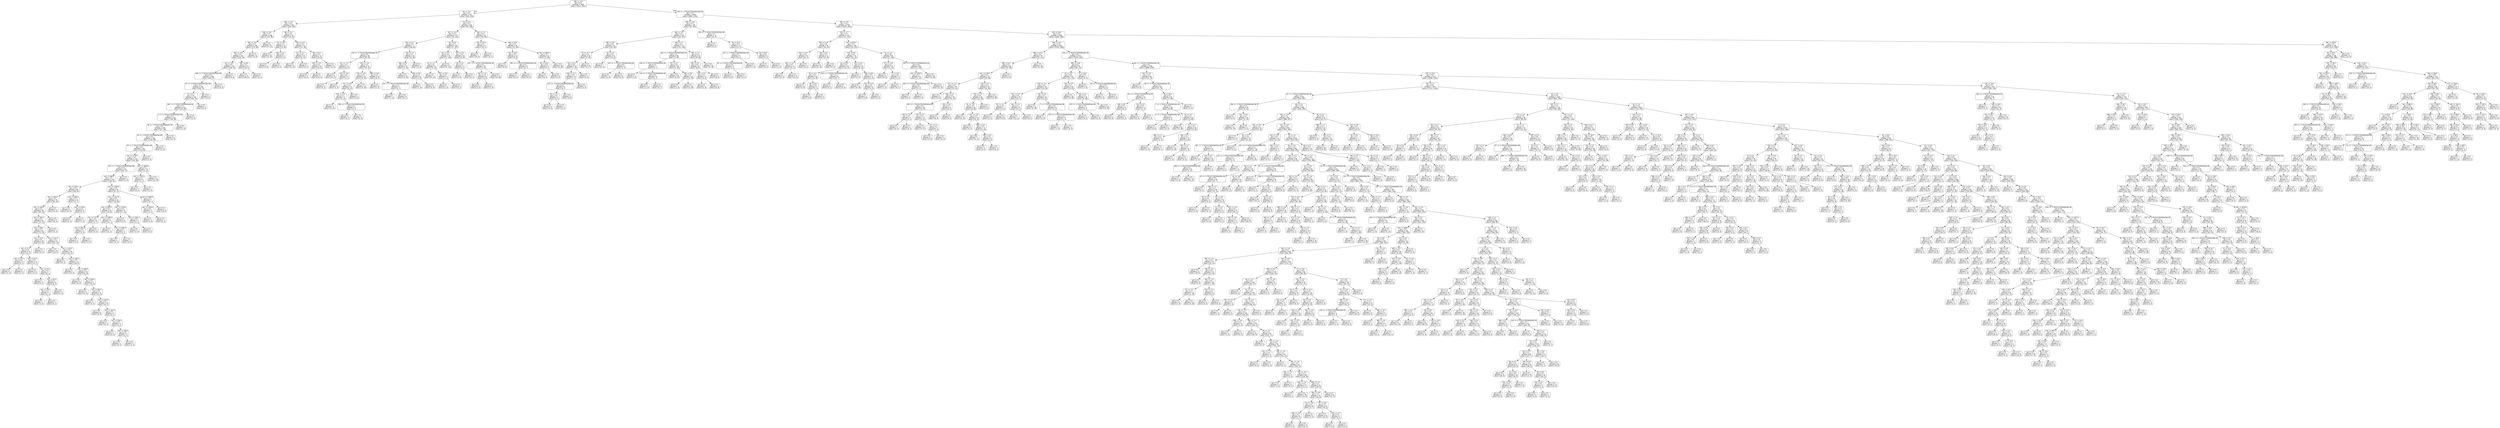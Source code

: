 digraph Tree {
node [shape=box, style="rounded", color="black", fontname=helvetica] ;
edge [fontname=helvetica] ;
0 [label="382 <= -4.5\ngini = 0.5\nsamples = 3350\nvalue = [2611, 2611]"] ;
1 [label="84 <= -5.1\ngini = 0.5\nsamples = 422\nvalue = [255, 419]"] ;
0 -> 1 [labeldistance=2.5, labelangle=45, headlabel="True"] ;
2 [label="266 <= -5.3\ngini = 0.5\nsamples = 202\nvalue = [194, 139]"] ;
1 -> 2 ;
3 [label="196 <= -0.9\ngini = 0.5\nsamples = 168\nvalue = [175, 96]"] ;
2 -> 3 ;
4 [label="361 <= -5.0\ngini = 0.4\nsamples = 162\nvalue = [175, 84]"] ;
3 -> 4 ;
5 [label="355 <= -5.6\ngini = 0.4\nsamples = 157\nvalue = [175, 79]"] ;
4 -> 5 ;
6 [label="107 <= -6.0\ngini = 0.5\nsamples = 145\nvalue = [149, 78]"] ;
5 -> 6 ;
7 [label="296 <= -1.7014117331926443e+38\ngini = 0.4\nsamples = 138\nvalue = [149, 70]"] ;
6 -> 7 ;
8 [label="97 <= -1.7014117331926443e+38\ngini = 0.4\nsamples = 135\nvalue = [145, 70]"] ;
7 -> 8 ;
9 [label="17 <= 1.7\ngini = 0.4\nsamples = 132\nvalue = [140, 70]"] ;
8 -> 9 ;
10 [label="283 <= -1.7014117331926443e+38\ngini = 0.4\nsamples = 131\nvalue = [140, 68]"] ;
9 -> 10 ;
11 [label="2 <= -1.7014117331926443e+38\ngini = 0.4\nsamples = 130\nvalue = [139, 68]"] ;
10 -> 11 ;
12 [label="38 <= -1.7014117331926443e+38\ngini = 0.4\nsamples = 128\nvalue = [137, 68]"] ;
11 -> 12 ;
13 [label="18 <= -1.7014117331926443e+38\ngini = 0.4\nsamples = 126\nvalue = [135, 68]"] ;
12 -> 13 ;
14 [label="19 <= -1.7014117331926443e+38\ngini = 0.4\nsamples = 125\nvalue = [134, 68]"] ;
13 -> 14 ;
15 [label="rain <= 1734.5\ngini = 0.4\nsamples = 124\nvalue = [132, 68]"] ;
14 -> 15 ;
16 [label="379 <= -1.7014117331926443e+38\ngini = 0.4\nsamples = 111\nvalue = [131, 47]"] ;
15 -> 16 ;
17 [label="rain <= 660.5\ngini = 0.4\nsamples = 110\nvalue = [130, 47]"] ;
16 -> 17 ;
18 [label="rain <= 516.5\ngini = 0.3\nsamples = 80\nvalue = [99, 26]"] ;
17 -> 18 ;
19 [label="rain <= 491.5\ngini = 0.4\nsamples = 70\nvalue = [82, 25]"] ;
18 -> 19 ;
20 [label="rain <= 429.0\ngini = 0.3\nsamples = 68\nvalue = [82, 22]"] ;
19 -> 20 ;
21 [label="rain <= 392.5\ngini = 0.4\nsamples = 63\nvalue = [74, 22]"] ;
20 -> 21 ;
22 [label="rain <= 38.0\ngini = 0.3\nsamples = 62\nvalue = [74, 20]"] ;
21 -> 22 ;
23 [label="rain <= 32.5\ngini = 0.4\nsamples = 18\nvalue = [17, 8]"] ;
22 -> 23 ;
24 [label="rain <= 12.5\ngini = 0.4\nsamples = 14\nvalue = [13, 4]"] ;
23 -> 24 ;
25 [label="rain <= 11.5\ngini = 0.5\nsamples = 3\nvalue = [2, 2]"] ;
24 -> 25 ;
26 [label="gini = 0.0\nsamples = 1\nvalue = [1, 0]"] ;
25 -> 26 ;
27 [label="gini = 0.4\nsamples = 2\nvalue = [1, 2]"] ;
25 -> 27 ;
28 [label="rain <= 21.0\ngini = 0.3\nsamples = 11\nvalue = [11, 2]"] ;
24 -> 28 ;
29 [label="gini = 0.0\nsamples = 4\nvalue = [5, 0]"] ;
28 -> 29 ;
30 [label="rain <= 22.5\ngini = 0.4\nsamples = 7\nvalue = [6, 2]"] ;
28 -> 30 ;
31 [label="gini = 0.0\nsamples = 1\nvalue = [0, 1]"] ;
30 -> 31 ;
32 [label="rain <= 25.5\ngini = 0.2\nsamples = 6\nvalue = [6, 1]"] ;
30 -> 32 ;
33 [label="rain <= 23.5\ngini = 0.4\nsamples = 2\nvalue = [2, 1]"] ;
32 -> 33 ;
34 [label="gini = 0.0\nsamples = 1\nvalue = [2, 0]"] ;
33 -> 34 ;
35 [label="gini = 0.0\nsamples = 1\nvalue = [0, 1]"] ;
33 -> 35 ;
36 [label="gini = 0.0\nsamples = 4\nvalue = [4, 0]"] ;
32 -> 36 ;
37 [label="gini = 0.5\nsamples = 4\nvalue = [4, 4]"] ;
23 -> 37 ;
38 [label="rain <= 121.5\ngini = 0.3\nsamples = 44\nvalue = [57, 12]"] ;
22 -> 38 ;
39 [label="gini = 0.0\nsamples = 15\nvalue = [23, 0]"] ;
38 -> 39 ;
40 [label="rain <= 141.5\ngini = 0.4\nsamples = 29\nvalue = [34, 12]"] ;
38 -> 40 ;
41 [label="gini = 0.0\nsamples = 2\nvalue = [0, 3]"] ;
40 -> 41 ;
42 [label="rain <= 181.5\ngini = 0.3\nsamples = 27\nvalue = [34, 9]"] ;
40 -> 42 ;
43 [label="gini = 0.0\nsamples = 7\nvalue = [10, 0]"] ;
42 -> 43 ;
44 [label="rain <= 183.5\ngini = 0.4\nsamples = 20\nvalue = [24, 9]"] ;
42 -> 44 ;
45 [label="gini = 0.0\nsamples = 3\nvalue = [0, 5]"] ;
44 -> 45 ;
46 [label="rain <= 244.5\ngini = 0.2\nsamples = 17\nvalue = [24, 4]"] ;
44 -> 46 ;
47 [label="gini = 0.0\nsamples = 6\nvalue = [11, 0]"] ;
46 -> 47 ;
48 [label="rain <= 252.0\ngini = 0.4\nsamples = 11\nvalue = [13, 4]"] ;
46 -> 48 ;
49 [label="gini = 0.0\nsamples = 1\nvalue = [0, 2]"] ;
48 -> 49 ;
50 [label="rain <= 310.0\ngini = 0.2\nsamples = 10\nvalue = [13, 2]"] ;
48 -> 50 ;
51 [label="gini = 0.0\nsamples = 6\nvalue = [9, 0]"] ;
50 -> 51 ;
52 [label="rain <= 321.0\ngini = 0.4\nsamples = 4\nvalue = [4, 2]"] ;
50 -> 52 ;
53 [label="gini = 0.0\nsamples = 1\nvalue = [0, 1]"] ;
52 -> 53 ;
54 [label="rain <= 326.5\ngini = 0.3\nsamples = 3\nvalue = [4, 1]"] ;
52 -> 54 ;
55 [label="gini = 0.0\nsamples = 1\nvalue = [3, 0]"] ;
54 -> 55 ;
56 [label="rain <= 350.0\ngini = 0.5\nsamples = 2\nvalue = [1, 1]"] ;
54 -> 56 ;
57 [label="gini = 0.0\nsamples = 1\nvalue = [0, 1]"] ;
56 -> 57 ;
58 [label="gini = 0.0\nsamples = 1\nvalue = [1, 0]"] ;
56 -> 58 ;
59 [label="gini = 0.0\nsamples = 1\nvalue = [0, 2]"] ;
21 -> 59 ;
60 [label="gini = 0.0\nsamples = 5\nvalue = [8, 0]"] ;
20 -> 60 ;
61 [label="gini = 0.0\nsamples = 2\nvalue = [0, 3]"] ;
19 -> 61 ;
62 [label="rain <= 568.0\ngini = 0.1\nsamples = 10\nvalue = [17, 1]"] ;
18 -> 62 ;
63 [label="gini = 0.0\nsamples = 5\nvalue = [10, 0]"] ;
62 -> 63 ;
64 [label="rain <= 576.0\ngini = 0.2\nsamples = 5\nvalue = [7, 1]"] ;
62 -> 64 ;
65 [label="gini = 0.0\nsamples = 1\nvalue = [0, 1]"] ;
64 -> 65 ;
66 [label="gini = 0.0\nsamples = 4\nvalue = [7, 0]"] ;
64 -> 66 ;
67 [label="rain <= 1338.0\ngini = 0.5\nsamples = 30\nvalue = [31, 21]"] ;
17 -> 67 ;
68 [label="rain <= 1217.5\ngini = 0.5\nsamples = 23\nvalue = [19, 20]"] ;
67 -> 68 ;
69 [label="rain <= 822.5\ngini = 0.4\nsamples = 15\nvalue = [16, 8]"] ;
68 -> 69 ;
70 [label="rain <= 747.5\ngini = 0.3\nsamples = 6\nvalue = [2, 7]"] ;
69 -> 70 ;
71 [label="rain <= 691.5\ngini = 0.5\nsamples = 3\nvalue = [2, 3]"] ;
70 -> 71 ;
72 [label="gini = 0.0\nsamples = 2\nvalue = [0, 3]"] ;
71 -> 72 ;
73 [label="gini = 0.0\nsamples = 1\nvalue = [2, 0]"] ;
71 -> 73 ;
74 [label="gini = 0.0\nsamples = 3\nvalue = [0, 4]"] ;
70 -> 74 ;
75 [label="rain <= 1089.5\ngini = 0.1\nsamples = 9\nvalue = [14, 1]"] ;
69 -> 75 ;
76 [label="gini = 0.0\nsamples = 7\nvalue = [11, 0]"] ;
75 -> 76 ;
77 [label="rain <= 1192.0\ngini = 0.4\nsamples = 2\nvalue = [3, 1]"] ;
75 -> 77 ;
78 [label="gini = 0.0\nsamples = 1\nvalue = [0, 1]"] ;
77 -> 78 ;
79 [label="gini = 0.0\nsamples = 1\nvalue = [3, 0]"] ;
77 -> 79 ;
80 [label="rain <= 1276.5\ngini = 0.3\nsamples = 8\nvalue = [3, 12]"] ;
68 -> 80 ;
81 [label="gini = 0.0\nsamples = 5\nvalue = [0, 8]"] ;
80 -> 81 ;
82 [label="rain <= 1287.5\ngini = 0.5\nsamples = 3\nvalue = [3, 4]"] ;
80 -> 82 ;
83 [label="gini = 0.0\nsamples = 1\nvalue = [3, 0]"] ;
82 -> 83 ;
84 [label="gini = 0.0\nsamples = 2\nvalue = [0, 4]"] ;
82 -> 84 ;
85 [label="rain <= 1503.5\ngini = 0.1\nsamples = 7\nvalue = [12, 1]"] ;
67 -> 85 ;
86 [label="rain <= 1445.0\ngini = 0.3\nsamples = 3\nvalue = [4, 1]"] ;
85 -> 86 ;
87 [label="gini = 0.0\nsamples = 2\nvalue = [4, 0]"] ;
86 -> 87 ;
88 [label="gini = 0.0\nsamples = 1\nvalue = [0, 1]"] ;
86 -> 88 ;
89 [label="gini = 0.0\nsamples = 4\nvalue = [8, 0]"] ;
85 -> 89 ;
90 [label="gini = 0.0\nsamples = 1\nvalue = [1, 0]"] ;
16 -> 90 ;
91 [label="rain <= 1828.5\ngini = 0.1\nsamples = 13\nvalue = [1, 21]"] ;
15 -> 91 ;
92 [label="rain <= 1787.0\ngini = 0.4\nsamples = 2\nvalue = [1, 2]"] ;
91 -> 92 ;
93 [label="gini = 0.0\nsamples = 1\nvalue = [0, 2]"] ;
92 -> 93 ;
94 [label="gini = 0.0\nsamples = 1\nvalue = [1, 0]"] ;
92 -> 94 ;
95 [label="gini = 0.0\nsamples = 11\nvalue = [0, 19]"] ;
91 -> 95 ;
96 [label="gini = 0.0\nsamples = 1\nvalue = [2, 0]"] ;
14 -> 96 ;
97 [label="gini = 0.0\nsamples = 1\nvalue = [1, 0]"] ;
13 -> 97 ;
98 [label="gini = 0.0\nsamples = 2\nvalue = [2, 0]"] ;
12 -> 98 ;
99 [label="gini = 0.0\nsamples = 2\nvalue = [2, 0]"] ;
11 -> 99 ;
100 [label="gini = 0.0\nsamples = 1\nvalue = [1, 0]"] ;
10 -> 100 ;
101 [label="gini = 0.0\nsamples = 1\nvalue = [0, 2]"] ;
9 -> 101 ;
102 [label="gini = 0.0\nsamples = 3\nvalue = [5, 0]"] ;
8 -> 102 ;
103 [label="gini = 0.0\nsamples = 3\nvalue = [4, 0]"] ;
7 -> 103 ;
104 [label="gini = 0.0\nsamples = 7\nvalue = [0, 8]"] ;
6 -> 104 ;
105 [label="290 <= 6.6\ngini = 0.1\nsamples = 12\nvalue = [26, 1]"] ;
5 -> 105 ;
106 [label="gini = 0.0\nsamples = 11\nvalue = [26, 0]"] ;
105 -> 106 ;
107 [label="gini = 0.0\nsamples = 1\nvalue = [0, 1]"] ;
105 -> 107 ;
108 [label="gini = 0.0\nsamples = 5\nvalue = [0, 5]"] ;
4 -> 108 ;
109 [label="gini = 0.0\nsamples = 6\nvalue = [0, 12]"] ;
3 -> 109 ;
110 [label="88 <= -5.4\ngini = 0.4\nsamples = 34\nvalue = [19, 43]"] ;
2 -> 110 ;
111 [label="174 <= -0.0\ngini = 0.1\nsamples = 12\nvalue = [2, 25]"] ;
110 -> 111 ;
112 [label="gini = 0.0\nsamples = 10\nvalue = [0, 23]"] ;
111 -> 112 ;
113 [label="293 <= 1.0\ngini = 0.5\nsamples = 2\nvalue = [2, 2]"] ;
111 -> 113 ;
114 [label="gini = 0.0\nsamples = 1\nvalue = [2, 0]"] ;
113 -> 114 ;
115 [label="gini = 0.0\nsamples = 1\nvalue = [0, 2]"] ;
113 -> 115 ;
116 [label="101 <= -5.3\ngini = 0.5\nsamples = 22\nvalue = [17, 18]"] ;
110 -> 116 ;
117 [label="121 <= -2.7\ngini = 0.2\nsamples = 10\nvalue = [2, 12]"] ;
116 -> 117 ;
118 [label="gini = 0.0\nsamples = 8\nvalue = [0, 12]"] ;
117 -> 118 ;
119 [label="gini = 0.0\nsamples = 2\nvalue = [2, 0]"] ;
117 -> 119 ;
120 [label="361 <= 0.3\ngini = 0.4\nsamples = 12\nvalue = [15, 6]"] ;
116 -> 120 ;
121 [label="318 <= -5.2\ngini = 0.3\nsamples = 10\nvalue = [15, 3]"] ;
120 -> 121 ;
122 [label="gini = 0.0\nsamples = 3\nvalue = [0, 3]"] ;
121 -> 122 ;
123 [label="gini = 0.0\nsamples = 7\nvalue = [15, 0]"] ;
121 -> 123 ;
124 [label="gini = 0.0\nsamples = 2\nvalue = [0, 3]"] ;
120 -> 124 ;
125 [label="214 <= 5.4\ngini = 0.3\nsamples = 220\nvalue = [61, 280]"] ;
1 -> 125 ;
126 [label="307 <= -4.0\ngini = 0.2\nsamples = 179\nvalue = [35, 241]"] ;
125 -> 126 ;
127 [label="104 <= -0.1\ngini = 0.4\nsamples = 77\nvalue = [28, 84]"] ;
126 -> 127 ;
128 [label="270 <= -1.7014117331926443e+38\ngini = 0.5\nsamples = 48\nvalue = [25, 44]"] ;
127 -> 128 ;
129 [label="141 <= -1.0\ngini = 0.2\nsamples = 11\nvalue = [12, 2]"] ;
128 -> 129 ;
130 [label="gini = 0.0\nsamples = 8\nvalue = [11, 0]"] ;
129 -> 130 ;
131 [label="123 <= -0.6\ngini = 0.4\nsamples = 3\nvalue = [1, 2]"] ;
129 -> 131 ;
132 [label="gini = 0.0\nsamples = 2\nvalue = [0, 2]"] ;
131 -> 132 ;
133 [label="gini = 0.0\nsamples = 1\nvalue = [1, 0]"] ;
131 -> 133 ;
134 [label="242 <= -4.6\ngini = 0.4\nsamples = 37\nvalue = [13, 42]"] ;
128 -> 134 ;
135 [label="224 <= -4.9\ngini = 0.2\nsamples = 24\nvalue = [5, 35]"] ;
134 -> 135 ;
136 [label="271 <= -4.9\ngini = 0.4\nsamples = 11\nvalue = [5, 12]"] ;
135 -> 136 ;
137 [label="218 <= -4.9\ngini = 0.2\nsamples = 9\nvalue = [2, 12]"] ;
136 -> 137 ;
138 [label="gini = 0.0\nsamples = 6\nvalue = [0, 11]"] ;
137 -> 138 ;
139 [label="360 <= -1.7014117331926443e+38\ngini = 0.4\nsamples = 3\nvalue = [2, 1]"] ;
137 -> 139 ;
140 [label="gini = 0.0\nsamples = 1\nvalue = [0, 1]"] ;
139 -> 140 ;
141 [label="gini = 0.0\nsamples = 2\nvalue = [2, 0]"] ;
139 -> 141 ;
142 [label="gini = 0.0\nsamples = 2\nvalue = [3, 0]"] ;
136 -> 142 ;
143 [label="gini = 0.0\nsamples = 13\nvalue = [0, 23]"] ;
135 -> 143 ;
144 [label="389 <= -4.6\ngini = 0.5\nsamples = 13\nvalue = [8, 7]"] ;
134 -> 144 ;
145 [label="gini = 0.0\nsamples = 6\nvalue = [7, 0]"] ;
144 -> 145 ;
146 [label="211 <= -1.7014117331926443e+38\ngini = 0.2\nsamples = 7\nvalue = [1, 7]"] ;
144 -> 146 ;
147 [label="gini = 0.0\nsamples = 1\nvalue = [1, 0]"] ;
146 -> 147 ;
148 [label="gini = 0.0\nsamples = 6\nvalue = [0, 7]"] ;
146 -> 148 ;
149 [label="125 <= 4.7\ngini = 0.1\nsamples = 29\nvalue = [3, 40]"] ;
127 -> 149 ;
150 [label="360 <= 0.4\ngini = 0.0\nsamples = 27\nvalue = [1, 40]"] ;
149 -> 150 ;
151 [label="gini = 0.0\nsamples = 21\nvalue = [0, 32]"] ;
150 -> 151 ;
152 [label="368 <= 0.6\ngini = 0.2\nsamples = 6\nvalue = [1, 8]"] ;
150 -> 152 ;
153 [label="gini = 0.0\nsamples = 1\nvalue = [1, 0]"] ;
152 -> 153 ;
154 [label="gini = 0.0\nsamples = 5\nvalue = [0, 8]"] ;
152 -> 154 ;
155 [label="gini = 0.0\nsamples = 2\nvalue = [2, 0]"] ;
149 -> 155 ;
156 [label="28 <= 0.5\ngini = 0.1\nsamples = 102\nvalue = [7, 157]"] ;
126 -> 156 ;
157 [label="43 <= -2.2\ngini = 0.0\nsamples = 76\nvalue = [1, 125]"] ;
156 -> 157 ;
158 [label="23 <= -2.7\ngini = 0.1\nsamples = 9\nvalue = [1, 14]"] ;
157 -> 158 ;
159 [label="gini = 0.0\nsamples = 7\nvalue = [0, 13]"] ;
158 -> 159 ;
160 [label="397 <= -0.4\ngini = 0.5\nsamples = 2\nvalue = [1, 1]"] ;
158 -> 160 ;
161 [label="gini = 0.0\nsamples = 1\nvalue = [1, 0]"] ;
160 -> 161 ;
162 [label="gini = 0.0\nsamples = 1\nvalue = [0, 1]"] ;
160 -> 162 ;
163 [label="gini = 0.0\nsamples = 67\nvalue = [0, 111]"] ;
157 -> 163 ;
164 [label="327 <= 0.4\ngini = 0.3\nsamples = 26\nvalue = [6, 32]"] ;
156 -> 164 ;
165 [label="118 <= 3.2\ngini = 0.3\nsamples = 3\nvalue = [4, 1]"] ;
164 -> 165 ;
166 [label="gini = 0.0\nsamples = 2\nvalue = [4, 0]"] ;
165 -> 166 ;
167 [label="gini = 0.0\nsamples = 1\nvalue = [0, 1]"] ;
165 -> 167 ;
168 [label="237 <= -1.7014117331926443e+38\ngini = 0.1\nsamples = 23\nvalue = [2, 31]"] ;
164 -> 168 ;
169 [label="297 <= 1.5\ngini = 0.4\nsamples = 6\nvalue = [2, 5]"] ;
168 -> 169 ;
170 [label="gini = 0.0\nsamples = 4\nvalue = [0, 5]"] ;
169 -> 170 ;
171 [label="gini = 0.0\nsamples = 2\nvalue = [2, 0]"] ;
169 -> 171 ;
172 [label="gini = 0.0\nsamples = 17\nvalue = [0, 26]"] ;
168 -> 172 ;
173 [label="246 <= 7.4\ngini = 0.5\nsamples = 41\nvalue = [26, 39]"] ;
125 -> 173 ;
174 [label="135 <= 12.6\ngini = 0.1\nsamples = 8\nvalue = [14, 1]"] ;
173 -> 174 ;
175 [label="gini = 0.0\nsamples = 7\nvalue = [14, 0]"] ;
174 -> 175 ;
176 [label="gini = 0.0\nsamples = 1\nvalue = [0, 1]"] ;
174 -> 176 ;
177 [label="208 <= 13.8\ngini = 0.4\nsamples = 33\nvalue = [12, 38]"] ;
173 -> 177 ;
178 [label="125 <= 10.0\ngini = 0.5\nsamples = 11\nvalue = [8, 9]"] ;
177 -> 178 ;
179 [label="gini = 0.0\nsamples = 5\nvalue = [0, 8]"] ;
178 -> 179 ;
180 [label="394 <= -1.7014117331926443e+38\ngini = 0.2\nsamples = 6\nvalue = [8, 1]"] ;
178 -> 180 ;
181 [label="gini = 0.0\nsamples = 1\nvalue = [0, 1]"] ;
180 -> 181 ;
182 [label="gini = 0.0\nsamples = 5\nvalue = [8, 0]"] ;
180 -> 182 ;
183 [label="rain <= 280.0\ngini = 0.2\nsamples = 22\nvalue = [4, 29]"] ;
177 -> 183 ;
184 [label="84 <= 16.0\ngini = 0.3\nsamples = 4\nvalue = [4, 1]"] ;
183 -> 184 ;
185 [label="gini = 0.0\nsamples = 1\nvalue = [0, 1]"] ;
184 -> 185 ;
186 [label="gini = 0.0\nsamples = 3\nvalue = [4, 0]"] ;
184 -> 186 ;
187 [label="gini = 0.0\nsamples = 18\nvalue = [0, 28]"] ;
183 -> 187 ;
188 [label="350 <= -1.7014117331926443e+38\ngini = 0.5\nsamples = 2928\nvalue = [2356, 2192]"] ;
0 -> 188 [labeldistance=2.5, labelangle=-45, headlabel="False"] ;
189 [label="393 <= 17.8\ngini = 0.3\nsamples = 135\nvalue = [41, 161]"] ;
188 -> 189 ;
190 [label="189 <= -1.6\ngini = 0.3\nsamples = 122\nvalue = [30, 157]"] ;
189 -> 190 ;
191 [label="282 <= 0.9\ngini = 0.4\nsamples = 43\nvalue = [19, 39]"] ;
190 -> 191 ;
192 [label="57 <= -0.7\ngini = 0.3\nsamples = 29\nvalue = [7, 30]"] ;
191 -> 192 ;
193 [label="341 <= 0.1\ngini = 0.5\nsamples = 16\nvalue = [7, 13]"] ;
192 -> 193 ;
194 [label="160 <= -1.3\ngini = 0.5\nsamples = 12\nvalue = [7, 7]"] ;
193 -> 194 ;
195 [label="314 <= -1.7014117331926443e+38\ngini = 0.4\nsamples = 9\nvalue = [3, 7]"] ;
194 -> 195 ;
196 [label="60 <= -3.2\ngini = 0.4\nsamples = 4\nvalue = [3, 1]"] ;
195 -> 196 ;
197 [label="gini = 0.0\nsamples = 3\nvalue = [3, 0]"] ;
196 -> 197 ;
198 [label="gini = 0.0\nsamples = 1\nvalue = [0, 1]"] ;
196 -> 198 ;
199 [label="gini = 0.0\nsamples = 5\nvalue = [0, 6]"] ;
195 -> 199 ;
200 [label="gini = 0.0\nsamples = 3\nvalue = [4, 0]"] ;
194 -> 200 ;
201 [label="gini = 0.0\nsamples = 4\nvalue = [0, 6]"] ;
193 -> 201 ;
202 [label="gini = 0.0\nsamples = 13\nvalue = [0, 17]"] ;
192 -> 202 ;
203 [label="18 <= 1.9\ngini = 0.5\nsamples = 14\nvalue = [12, 9]"] ;
191 -> 203 ;
204 [label="gini = 0.0\nsamples = 7\nvalue = [11, 0]"] ;
203 -> 204 ;
205 [label="324 <= -1.7014117331926443e+38\ngini = 0.2\nsamples = 7\nvalue = [1, 9]"] ;
203 -> 205 ;
206 [label="gini = 0.0\nsamples = 1\nvalue = [1, 0]"] ;
205 -> 206 ;
207 [label="gini = 0.0\nsamples = 6\nvalue = [0, 9]"] ;
205 -> 207 ;
208 [label="309 <= 2.2\ngini = 0.2\nsamples = 79\nvalue = [11, 118]"] ;
190 -> 208 ;
209 [label="361 <= -1.7014117331926443e+38\ngini = 0.1\nsamples = 59\nvalue = [3, 92]"] ;
208 -> 209 ;
210 [label="226 <= -1.7014117331926443e+38\ngini = 0.3\nsamples = 7\nvalue = [2, 7]"] ;
209 -> 210 ;
211 [label="gini = 0.0\nsamples = 1\nvalue = [1, 0]"] ;
210 -> 211 ;
212 [label="103 <= -1.7014117331926443e+38\ngini = 0.2\nsamples = 6\nvalue = [1, 7]"] ;
210 -> 212 ;
213 [label="gini = 0.0\nsamples = 1\nvalue = [1, 0]"] ;
212 -> 213 ;
214 [label="gini = 0.0\nsamples = 5\nvalue = [0, 7]"] ;
212 -> 214 ;
215 [label="312 <= 0.7\ngini = 0.0\nsamples = 52\nvalue = [1, 85]"] ;
209 -> 215 ;
216 [label="gini = 0.0\nsamples = 39\nvalue = [0, 67]"] ;
215 -> 216 ;
217 [label="382 <= 0.8\ngini = 0.1\nsamples = 13\nvalue = [1, 18]"] ;
215 -> 217 ;
218 [label="gini = 0.0\nsamples = 1\nvalue = [1, 0]"] ;
217 -> 218 ;
219 [label="gini = 0.0\nsamples = 12\nvalue = [0, 18]"] ;
217 -> 219 ;
220 [label="265 <= 7.4\ngini = 0.4\nsamples = 20\nvalue = [8, 26]"] ;
208 -> 220 ;
221 [label="298 <= 5.5\ngini = 0.5\nsamples = 8\nvalue = [8, 6]"] ;
220 -> 221 ;
222 [label="323 <= 3.3\ngini = 0.4\nsamples = 5\nvalue = [3, 6]"] ;
221 -> 222 ;
223 [label="gini = 0.0\nsamples = 2\nvalue = [3, 0]"] ;
222 -> 223 ;
224 [label="gini = 0.0\nsamples = 3\nvalue = [0, 6]"] ;
222 -> 224 ;
225 [label="gini = 0.0\nsamples = 3\nvalue = [5, 0]"] ;
221 -> 225 ;
226 [label="gini = 0.0\nsamples = 12\nvalue = [0, 20]"] ;
220 -> 226 ;
227 [label="325 <= -1.7014117331926443e+38\ngini = 0.4\nsamples = 13\nvalue = [11, 4]"] ;
189 -> 227 ;
228 [label="gini = 0.0\nsamples = 2\nvalue = [0, 2]"] ;
227 -> 228 ;
229 [label="35 <= 37.0\ngini = 0.3\nsamples = 11\nvalue = [11, 2]"] ;
227 -> 229 ;
230 [label="227 <= -1.7014117331926443e+38\ngini = 0.2\nsamples = 9\nvalue = [10, 1]"] ;
229 -> 230 ;
231 [label="52 <= -1.7014117331926443e+38\ngini = 0.4\nsamples = 2\nvalue = [3, 1]"] ;
230 -> 231 ;
232 [label="gini = 0.0\nsamples = 1\nvalue = [3, 0]"] ;
231 -> 232 ;
233 [label="gini = 0.0\nsamples = 1\nvalue = [0, 1]"] ;
231 -> 233 ;
234 [label="gini = 0.0\nsamples = 7\nvalue = [7, 0]"] ;
230 -> 234 ;
235 [label="45 <= 54.7\ngini = 0.5\nsamples = 2\nvalue = [1, 1]"] ;
229 -> 235 ;
236 [label="gini = 0.0\nsamples = 1\nvalue = [0, 1]"] ;
235 -> 236 ;
237 [label="gini = 0.0\nsamples = 1\nvalue = [1, 0]"] ;
235 -> 237 ;
238 [label="395 <= -5.5\ngini = 0.5\nsamples = 2793\nvalue = [2315, 2031]"] ;
188 -> 238 ;
239 [label="129 <= -1.7\ngini = 0.3\nsamples = 131\nvalue = [47, 170]"] ;
238 -> 239 ;
240 [label="353 <= -2.8\ngini = 0.5\nsamples = 26\nvalue = [24, 19]"] ;
239 -> 240 ;
241 [label="252 <= -2.6\ngini = 0.3\nsamples = 15\nvalue = [21, 4]"] ;
240 -> 241 ;
242 [label="362 <= -4.1\ngini = 0.2\nsamples = 14\nvalue = [21, 2]"] ;
241 -> 242 ;
243 [label="gini = 0.0\nsamples = 2\nvalue = [0, 2]"] ;
242 -> 243 ;
244 [label="gini = 0.0\nsamples = 12\nvalue = [21, 0]"] ;
242 -> 244 ;
245 [label="gini = 0.0\nsamples = 1\nvalue = [0, 2]"] ;
241 -> 245 ;
246 [label="253 <= 5.3\ngini = 0.3\nsamples = 11\nvalue = [3, 15]"] ;
240 -> 246 ;
247 [label="gini = 0.0\nsamples = 9\nvalue = [0, 15]"] ;
246 -> 247 ;
248 [label="gini = 0.0\nsamples = 2\nvalue = [3, 0]"] ;
246 -> 248 ;
249 [label="rain <= 514.0\ngini = 0.2\nsamples = 105\nvalue = [23, 151]"] ;
239 -> 249 ;
250 [label="379 <= 0.6\ngini = 0.5\nsamples = 37\nvalue = [21, 32]"] ;
249 -> 250 ;
251 [label="19 <= 0.8\ngini = 0.5\nsamples = 18\nvalue = [16, 11]"] ;
250 -> 251 ;
252 [label="79 <= -0.4\ngini = 0.4\nsamples = 10\nvalue = [3, 10]"] ;
251 -> 252 ;
253 [label="gini = 0.0\nsamples = 6\nvalue = [0, 8]"] ;
252 -> 253 ;
254 [label="36 <= 0.0\ngini = 0.5\nsamples = 4\nvalue = [3, 2]"] ;
252 -> 254 ;
255 [label="gini = 0.0\nsamples = 2\nvalue = [3, 0]"] ;
254 -> 255 ;
256 [label="gini = 0.0\nsamples = 2\nvalue = [0, 2]"] ;
254 -> 256 ;
257 [label="303 <= -1.7014117331926443e+38\ngini = 0.1\nsamples = 8\nvalue = [13, 1]"] ;
251 -> 257 ;
258 [label="gini = 0.0\nsamples = 1\nvalue = [0, 1]"] ;
257 -> 258 ;
259 [label="gini = 0.0\nsamples = 7\nvalue = [13, 0]"] ;
257 -> 259 ;
260 [label="222 <= 0.4\ngini = 0.3\nsamples = 19\nvalue = [5, 21]"] ;
250 -> 260 ;
261 [label="gini = 0.0\nsamples = 2\nvalue = [2, 0]"] ;
260 -> 261 ;
262 [label="294 <= 8.8\ngini = 0.2\nsamples = 17\nvalue = [3, 21]"] ;
260 -> 262 ;
263 [label="gini = 0.0\nsamples = 11\nvalue = [0, 16]"] ;
262 -> 263 ;
264 [label="232 <= 12.3\ngini = 0.5\nsamples = 6\nvalue = [3, 5]"] ;
262 -> 264 ;
265 [label="gini = 0.0\nsamples = 2\nvalue = [3, 0]"] ;
264 -> 265 ;
266 [label="gini = 0.0\nsamples = 4\nvalue = [0, 5]"] ;
264 -> 266 ;
267 [label="74 <= -1.2\ngini = 0.0\nsamples = 68\nvalue = [2, 119]"] ;
249 -> 267 ;
268 [label="273 <= -0.9\ngini = 0.2\nsamples = 8\nvalue = [1, 10]"] ;
267 -> 268 ;
269 [label="gini = 0.0\nsamples = 6\nvalue = [0, 9]"] ;
268 -> 269 ;
270 [label="77 <= -0.4\ngini = 0.5\nsamples = 2\nvalue = [1, 1]"] ;
268 -> 270 ;
271 [label="gini = 0.0\nsamples = 1\nvalue = [1, 0]"] ;
270 -> 271 ;
272 [label="gini = 0.0\nsamples = 1\nvalue = [0, 1]"] ;
270 -> 272 ;
273 [label="253 <= -1.7014117331926443e+38\ngini = 0.0\nsamples = 60\nvalue = [1, 109]"] ;
267 -> 273 ;
274 [label="rain <= 2553.5\ngini = 0.1\nsamples = 8\nvalue = [1, 14]"] ;
273 -> 274 ;
275 [label="202 <= -1.7014117331926443e+38\ngini = 0.5\nsamples = 2\nvalue = [1, 1]"] ;
274 -> 275 ;
276 [label="gini = 0.0\nsamples = 1\nvalue = [0, 1]"] ;
275 -> 276 ;
277 [label="gini = 0.0\nsamples = 1\nvalue = [1, 0]"] ;
275 -> 277 ;
278 [label="gini = 0.0\nsamples = 6\nvalue = [0, 13]"] ;
274 -> 278 ;
279 [label="gini = 0.0\nsamples = 52\nvalue = [0, 95]"] ;
273 -> 279 ;
280 [label="225 <= 33.8\ngini = 0.5\nsamples = 2662\nvalue = [2268, 1861]"] ;
238 -> 280 ;
281 [label="303 <= -5.2\ngini = 0.5\nsamples = 2467\nvalue = [2155, 1663]"] ;
280 -> 281 ;
282 [label="388 <= 10.3\ngini = 0.4\nsamples = 93\nvalue = [37, 111]"] ;
281 -> 282 ;
283 [label="392 <= 9.2\ngini = 0.4\nsamples = 83\nvalue = [37, 88]"] ;
282 -> 283 ;
284 [label="rain <= 226.0\ngini = 0.4\nsamples = 79\nvalue = [33, 88]"] ;
283 -> 284 ;
285 [label="317 <= -2.4\ngini = 0.5\nsamples = 30\nvalue = [21, 24]"] ;
284 -> 285 ;
286 [label="gini = 0.0\nsamples = 4\nvalue = [9, 0]"] ;
285 -> 286 ;
287 [label="169 <= 1.5\ngini = 0.4\nsamples = 26\nvalue = [12, 24]"] ;
285 -> 287 ;
288 [label="265 <= -1.7014117331926443e+38\ngini = 0.3\nsamples = 20\nvalue = [6, 22]"] ;
287 -> 288 ;
289 [label="195 <= -0.2\ngini = 0.3\nsamples = 3\nvalue = [4, 1]"] ;
288 -> 289 ;
290 [label="gini = 0.0\nsamples = 2\nvalue = [4, 0]"] ;
289 -> 290 ;
291 [label="gini = 0.0\nsamples = 1\nvalue = [0, 1]"] ;
289 -> 291 ;
292 [label="107 <= 0.3\ngini = 0.2\nsamples = 17\nvalue = [2, 21]"] ;
288 -> 292 ;
293 [label="gini = 0.0\nsamples = 13\nvalue = [0, 17]"] ;
292 -> 293 ;
294 [label="111 <= 1.1\ngini = 0.4\nsamples = 4\nvalue = [2, 4]"] ;
292 -> 294 ;
295 [label="gini = 0.0\nsamples = 2\nvalue = [2, 0]"] ;
294 -> 295 ;
296 [label="gini = 0.0\nsamples = 2\nvalue = [0, 4]"] ;
294 -> 296 ;
297 [label="106 <= 4.8\ngini = 0.4\nsamples = 6\nvalue = [6, 2]"] ;
287 -> 297 ;
298 [label="gini = 0.0\nsamples = 4\nvalue = [6, 0]"] ;
297 -> 298 ;
299 [label="gini = 0.0\nsamples = 2\nvalue = [0, 2]"] ;
297 -> 299 ;
300 [label="129 <= 2.2\ngini = 0.3\nsamples = 49\nvalue = [12, 64]"] ;
284 -> 300 ;
301 [label="279 <= 1.6\ngini = 0.4\nsamples = 34\nvalue = [12, 38]"] ;
300 -> 301 ;
302 [label="97 <= -1.8\ngini = 0.3\nsamples = 32\nvalue = [8, 38]"] ;
301 -> 302 ;
303 [label="gini = 0.0\nsamples = 17\nvalue = [0, 24]"] ;
302 -> 303 ;
304 [label="347 <= -1.8\ngini = 0.5\nsamples = 15\nvalue = [8, 14]"] ;
302 -> 304 ;
305 [label="gini = 0.0\nsamples = 3\nvalue = [5, 0]"] ;
304 -> 305 ;
306 [label="288 <= -0.3\ngini = 0.3\nsamples = 12\nvalue = [3, 14]"] ;
304 -> 306 ;
307 [label="gini = 0.0\nsamples = 7\nvalue = [0, 11]"] ;
306 -> 307 ;
308 [label="280 <= 0.4\ngini = 0.5\nsamples = 5\nvalue = [3, 3]"] ;
306 -> 308 ;
309 [label="gini = 0.0\nsamples = 2\nvalue = [3, 0]"] ;
308 -> 309 ;
310 [label="gini = 0.0\nsamples = 3\nvalue = [0, 3]"] ;
308 -> 310 ;
311 [label="gini = 0.0\nsamples = 2\nvalue = [4, 0]"] ;
301 -> 311 ;
312 [label="gini = 0.0\nsamples = 15\nvalue = [0, 26]"] ;
300 -> 312 ;
313 [label="gini = 0.0\nsamples = 4\nvalue = [4, 0]"] ;
283 -> 313 ;
314 [label="gini = 0.0\nsamples = 10\nvalue = [0, 23]"] ;
282 -> 314 ;
315 [label="194 <= -1.7014117331926443e+38\ngini = 0.5\nsamples = 2374\nvalue = [2118, 1552]"] ;
281 -> 315 ;
316 [label="390 <= 15.6\ngini = 0.3\nsamples = 91\nvalue = [30, 113]"] ;
315 -> 316 ;
317 [label="32 <= -0.2\ngini = 0.3\nsamples = 84\nvalue = [21, 110]"] ;
316 -> 317 ;
318 [label="233 <= -1.4\ngini = 0.5\nsamples = 31\nvalue = [18, 29]"] ;
317 -> 318 ;
319 [label="317 <= -2.3\ngini = 0.4\nsamples = 15\nvalue = [14, 7]"] ;
318 -> 319 ;
320 [label="53 <= -4.1\ngini = 0.4\nsamples = 7\nvalue = [2, 6]"] ;
319 -> 320 ;
321 [label="gini = 0.0\nsamples = 2\nvalue = [2, 0]"] ;
320 -> 321 ;
322 [label="gini = 0.0\nsamples = 5\nvalue = [0, 6]"] ;
320 -> 322 ;
323 [label="312 <= -0.1\ngini = 0.1\nsamples = 8\nvalue = [12, 1]"] ;
319 -> 323 ;
324 [label="gini = 0.0\nsamples = 7\nvalue = [12, 0]"] ;
323 -> 324 ;
325 [label="gini = 0.0\nsamples = 1\nvalue = [0, 1]"] ;
323 -> 325 ;
326 [label="126 <= 0.9\ngini = 0.3\nsamples = 16\nvalue = [4, 22]"] ;
318 -> 326 ;
327 [label="gini = 0.0\nsamples = 11\nvalue = [0, 19]"] ;
326 -> 327 ;
328 [label="7 <= -1.7014117331926443e+38\ngini = 0.5\nsamples = 5\nvalue = [4, 3]"] ;
326 -> 328 ;
329 [label="gini = 0.0\nsamples = 2\nvalue = [3, 0]"] ;
328 -> 329 ;
330 [label="216 <= -1.7014117331926443e+38\ngini = 0.4\nsamples = 3\nvalue = [1, 3]"] ;
328 -> 330 ;
331 [label="gini = 0.0\nsamples = 1\nvalue = [1, 0]"] ;
330 -> 331 ;
332 [label="gini = 0.0\nsamples = 2\nvalue = [0, 3]"] ;
330 -> 332 ;
333 [label="134 <= 1.8\ngini = 0.1\nsamples = 53\nvalue = [3, 81]"] ;
317 -> 333 ;
334 [label="gini = 0.0\nsamples = 29\nvalue = [0, 46]"] ;
333 -> 334 ;
335 [label="146 <= 3.1\ngini = 0.1\nsamples = 24\nvalue = [3, 35]"] ;
333 -> 335 ;
336 [label="323 <= -1.7014117331926443e+38\ngini = 0.5\nsamples = 4\nvalue = [3, 2]"] ;
335 -> 336 ;
337 [label="gini = 0.0\nsamples = 2\nvalue = [0, 2]"] ;
336 -> 337 ;
338 [label="gini = 0.0\nsamples = 2\nvalue = [3, 0]"] ;
336 -> 338 ;
339 [label="gini = 0.0\nsamples = 20\nvalue = [0, 33]"] ;
335 -> 339 ;
340 [label="8 <= 18.0\ngini = 0.4\nsamples = 7\nvalue = [9, 3]"] ;
316 -> 340 ;
341 [label="gini = 0.0\nsamples = 4\nvalue = [7, 0]"] ;
340 -> 341 ;
342 [label="83 <= -1.7014117331926443e+38\ngini = 0.5\nsamples = 3\nvalue = [2, 3]"] ;
340 -> 342 ;
343 [label="gini = 0.0\nsamples = 1\nvalue = [2, 0]"] ;
342 -> 343 ;
344 [label="gini = 0.0\nsamples = 2\nvalue = [0, 3]"] ;
342 -> 344 ;
345 [label="83 <= -1.7014117331926443e+38\ngini = 0.5\nsamples = 2283\nvalue = [2088, 1439]"] ;
315 -> 345 ;
346 [label="347 <= -3.9\ngini = 0.3\nsamples = 66\nvalue = [22, 76]"] ;
345 -> 346 ;
347 [label="gini = 0.0\nsamples = 3\nvalue = [5, 0]"] ;
346 -> 347 ;
348 [label="48 <= -1.7014117331926443e+38\ngini = 0.3\nsamples = 63\nvalue = [17, 76]"] ;
346 -> 348 ;
349 [label="62 <= -1.7014117331926443e+38\ngini = 0.5\nsamples = 12\nvalue = [10, 7]"] ;
348 -> 349 ;
350 [label="108 <= 0.5\ngini = 0.3\nsamples = 8\nvalue = [9, 2]"] ;
349 -> 350 ;
351 [label="gini = 0.0\nsamples = 6\nvalue = [9, 0]"] ;
350 -> 351 ;
352 [label="gini = 0.0\nsamples = 2\nvalue = [0, 2]"] ;
350 -> 352 ;
353 [label="153 <= 4.9\ngini = 0.3\nsamples = 4\nvalue = [1, 5]"] ;
349 -> 353 ;
354 [label="gini = 0.0\nsamples = 3\nvalue = [0, 5]"] ;
353 -> 354 ;
355 [label="gini = 0.0\nsamples = 1\nvalue = [1, 0]"] ;
353 -> 355 ;
356 [label="26 <= 26.6\ngini = 0.2\nsamples = 51\nvalue = [7, 69]"] ;
348 -> 356 ;
357 [label="7 <= -1.7014117331926443e+38\ngini = 0.1\nsamples = 50\nvalue = [6, 69]"] ;
356 -> 357 ;
358 [label="4 <= -1.7014117331926443e+38\ngini = 0.5\nsamples = 6\nvalue = [3, 4]"] ;
357 -> 358 ;
359 [label="gini = 0.0\nsamples = 3\nvalue = [3, 0]"] ;
358 -> 359 ;
360 [label="gini = 0.0\nsamples = 3\nvalue = [0, 4]"] ;
358 -> 360 ;
361 [label="43 <= -0.2\ngini = 0.1\nsamples = 44\nvalue = [3, 65]"] ;
357 -> 361 ;
362 [label="gini = 0.0\nsamples = 24\nvalue = [0, 39]"] ;
361 -> 362 ;
363 [label="76 <= 0.4\ngini = 0.2\nsamples = 20\nvalue = [3, 26]"] ;
361 -> 363 ;
364 [label="380 <= 1.1\ngini = 0.4\nsamples = 3\nvalue = [2, 1]"] ;
363 -> 364 ;
365 [label="gini = 0.0\nsamples = 2\nvalue = [2, 0]"] ;
364 -> 365 ;
366 [label="gini = 0.0\nsamples = 1\nvalue = [0, 1]"] ;
364 -> 366 ;
367 [label="325 <= 5.7\ngini = 0.1\nsamples = 17\nvalue = [1, 25]"] ;
363 -> 367 ;
368 [label="gini = 0.0\nsamples = 11\nvalue = [0, 19]"] ;
367 -> 368 ;
369 [label="291 <= 7.2\ngini = 0.2\nsamples = 6\nvalue = [1, 6]"] ;
367 -> 369 ;
370 [label="gini = 0.0\nsamples = 1\nvalue = [1, 0]"] ;
369 -> 370 ;
371 [label="gini = 0.0\nsamples = 5\nvalue = [0, 6]"] ;
369 -> 371 ;
372 [label="gini = 0.0\nsamples = 1\nvalue = [1, 0]"] ;
356 -> 372 ;
373 [label="233 <= 15.6\ngini = 0.5\nsamples = 2217\nvalue = [2066, 1363]"] ;
345 -> 373 ;
374 [label="231 <= 1.1\ngini = 0.5\nsamples = 1907\nvalue = [1711, 1233]"] ;
373 -> 374 ;
375 [label="64 <= -1.7014117331926443e+38\ngini = 0.5\nsamples = 903\nvalue = [910, 507]"] ;
374 -> 375 ;
376 [label="266 <= -1.7014117331926443e+38\ngini = 0.3\nsamples = 18\nvalue = [6, 23]"] ;
375 -> 376 ;
377 [label="gini = 0.0\nsamples = 2\nvalue = [4, 0]"] ;
376 -> 377 ;
378 [label="311 <= 0.6\ngini = 0.1\nsamples = 16\nvalue = [2, 23]"] ;
376 -> 378 ;
379 [label="gini = 0.0\nsamples = 14\nvalue = [0, 23]"] ;
378 -> 379 ;
380 [label="gini = 0.0\nsamples = 2\nvalue = [2, 0]"] ;
378 -> 380 ;
381 [label="86 <= 1.6\ngini = 0.5\nsamples = 885\nvalue = [904, 484]"] ;
375 -> 381 ;
382 [label="191 <= -4.9\ngini = 0.4\nsamples = 851\nvalue = [888, 447]"] ;
381 -> 382 ;
383 [label="391 <= -5.3\ngini = 0.4\nsamples = 21\nvalue = [9, 21]"] ;
382 -> 383 ;
384 [label="gini = 0.0\nsamples = 2\nvalue = [4, 0]"] ;
383 -> 384 ;
385 [label="60 <= 0.7\ngini = 0.3\nsamples = 19\nvalue = [5, 21]"] ;
383 -> 385 ;
386 [label="361 <= -1.7014117331926443e+38\ngini = 0.2\nsamples = 17\nvalue = [3, 21]"] ;
385 -> 386 ;
387 [label="gini = 0.0\nsamples = 1\nvalue = [1, 0]"] ;
386 -> 387 ;
388 [label="120 <= 0.2\ngini = 0.2\nsamples = 16\nvalue = [2, 21]"] ;
386 -> 388 ;
389 [label="356 <= -1.7014117331926443e+38\ngini = 0.1\nsamples = 15\nvalue = [1, 21]"] ;
388 -> 389 ;
390 [label="gini = 0.0\nsamples = 1\nvalue = [1, 0]"] ;
389 -> 390 ;
391 [label="gini = 0.0\nsamples = 14\nvalue = [0, 21]"] ;
389 -> 391 ;
392 [label="gini = 0.0\nsamples = 1\nvalue = [1, 0]"] ;
388 -> 392 ;
393 [label="gini = 0.0\nsamples = 2\nvalue = [2, 0]"] ;
385 -> 393 ;
394 [label="210 <= -4.8\ngini = 0.4\nsamples = 830\nvalue = [879, 426]"] ;
382 -> 394 ;
395 [label="310 <= -0.6\ngini = 0.4\nsamples = 14\nvalue = [6, 19]"] ;
394 -> 395 ;
396 [label="227 <= -1.7014117331926443e+38\ngini = 0.1\nsamples = 11\nvalue = [1, 18]"] ;
395 -> 396 ;
397 [label="231 <= -1.7014117331926443e+38\ngini = 0.4\nsamples = 3\nvalue = [1, 3]"] ;
396 -> 397 ;
398 [label="gini = 0.0\nsamples = 2\nvalue = [0, 3]"] ;
397 -> 398 ;
399 [label="gini = 0.0\nsamples = 1\nvalue = [1, 0]"] ;
397 -> 399 ;
400 [label="gini = 0.0\nsamples = 8\nvalue = [0, 15]"] ;
396 -> 400 ;
401 [label="293 <= -0.4\ngini = 0.3\nsamples = 3\nvalue = [5, 1]"] ;
395 -> 401 ;
402 [label="gini = 0.0\nsamples = 2\nvalue = [5, 0]"] ;
401 -> 402 ;
403 [label="gini = 0.0\nsamples = 1\nvalue = [0, 1]"] ;
401 -> 403 ;
404 [label="25 <= 1.3\ngini = 0.4\nsamples = 816\nvalue = [873, 407]"] ;
394 -> 404 ;
405 [label="82 <= -3.4\ngini = 0.4\nsamples = 802\nvalue = [869, 390]"] ;
404 -> 405 ;
406 [label="146 <= -4.1\ngini = 0.3\nsamples = 88\nvalue = [119, 22]"] ;
405 -> 406 ;
407 [label="66 <= -4.2\ngini = 0.4\nsamples = 39\nvalue = [38, 18]"] ;
406 -> 407 ;
408 [label="40 <= -1.7014117331926443e+38\ngini = 0.3\nsamples = 29\nvalue = [37, 7]"] ;
407 -> 408 ;
409 [label="gini = 0.0\nsamples = 1\nvalue = [0, 2]"] ;
408 -> 409 ;
410 [label="395 <= -4.7\ngini = 0.2\nsamples = 28\nvalue = [37, 5]"] ;
408 -> 410 ;
411 [label="63 <= -4.7\ngini = 0.5\nsamples = 2\nvalue = [3, 2]"] ;
410 -> 411 ;
412 [label="gini = 0.0\nsamples = 1\nvalue = [3, 0]"] ;
411 -> 412 ;
413 [label="gini = 0.0\nsamples = 1\nvalue = [0, 2]"] ;
411 -> 413 ;
414 [label="30 <= -4.6\ngini = 0.1\nsamples = 26\nvalue = [34, 3]"] ;
410 -> 414 ;
415 [label="72 <= -4.7\ngini = 0.4\nsamples = 4\nvalue = [4, 2]"] ;
414 -> 415 ;
416 [label="gini = 0.0\nsamples = 2\nvalue = [4, 0]"] ;
415 -> 416 ;
417 [label="gini = 0.0\nsamples = 2\nvalue = [0, 2]"] ;
415 -> 417 ;
418 [label="332 <= -4.5\ngini = 0.1\nsamples = 22\nvalue = [30, 1]"] ;
414 -> 418 ;
419 [label="352 <= -4.5\ngini = 0.4\nsamples = 3\nvalue = [2, 1]"] ;
418 -> 419 ;
420 [label="gini = 0.0\nsamples = 2\nvalue = [2, 0]"] ;
419 -> 420 ;
421 [label="gini = 0.0\nsamples = 1\nvalue = [0, 1]"] ;
419 -> 421 ;
422 [label="gini = 0.0\nsamples = 19\nvalue = [28, 0]"] ;
418 -> 422 ;
423 [label="81 <= -3.8\ngini = 0.2\nsamples = 10\nvalue = [1, 11]"] ;
407 -> 423 ;
424 [label="gini = 0.0\nsamples = 9\nvalue = [0, 11]"] ;
423 -> 424 ;
425 [label="gini = 0.0\nsamples = 1\nvalue = [1, 0]"] ;
423 -> 425 ;
426 [label="51 <= -1.7014117331926443e+38\ngini = 0.1\nsamples = 49\nvalue = [81, 4]"] ;
406 -> 426 ;
427 [label="gini = 0.0\nsamples = 1\nvalue = [0, 1]"] ;
426 -> 427 ;
428 [label="208 <= -1.7014117331926443e+38\ngini = 0.1\nsamples = 48\nvalue = [81, 3]"] ;
426 -> 428 ;
429 [label="gini = 0.0\nsamples = 1\nvalue = [0, 1]"] ;
428 -> 429 ;
430 [label="23 <= -3.2\ngini = 0.0\nsamples = 47\nvalue = [81, 2]"] ;
428 -> 430 ;
431 [label="gini = 0.0\nsamples = 39\nvalue = [73, 0]"] ;
430 -> 431 ;
432 [label="76 <= -2.3\ngini = 0.3\nsamples = 8\nvalue = [8, 2]"] ;
430 -> 432 ;
433 [label="gini = 0.0\nsamples = 2\nvalue = [0, 2]"] ;
432 -> 433 ;
434 [label="gini = 0.0\nsamples = 6\nvalue = [8, 0]"] ;
432 -> 434 ;
435 [label="85 <= -2.0\ngini = 0.4\nsamples = 714\nvalue = [750, 368]"] ;
405 -> 435 ;
436 [label="22 <= -3.0\ngini = 0.5\nsamples = 83\nvalue = [55, 69]"] ;
435 -> 436 ;
437 [label="192 <= -3.4\ngini = 0.3\nsamples = 17\nvalue = [21, 5]"] ;
436 -> 437 ;
438 [label="gini = 0.0\nsamples = 4\nvalue = [0, 5]"] ;
437 -> 438 ;
439 [label="gini = 0.0\nsamples = 13\nvalue = [21, 0]"] ;
437 -> 439 ;
440 [label="137 <= -2.8\ngini = 0.5\nsamples = 66\nvalue = [34, 64]"] ;
436 -> 440 ;
441 [label="gini = 0.0\nsamples = 13\nvalue = [0, 18]"] ;
440 -> 441 ;
442 [label="106 <= -2.2\ngini = 0.5\nsamples = 53\nvalue = [34, 46]"] ;
440 -> 442 ;
443 [label="173 <= -2.5\ngini = 0.5\nsamples = 31\nvalue = [30, 18]"] ;
442 -> 443 ;
444 [label="188 <= -2.6\ngini = 0.4\nsamples = 10\nvalue = [7, 15]"] ;
443 -> 444 ;
445 [label="393 <= -1.3\ngini = 0.2\nsamples = 4\nvalue = [7, 1]"] ;
444 -> 445 ;
446 [label="gini = 0.0\nsamples = 3\nvalue = [7, 0]"] ;
445 -> 446 ;
447 [label="gini = 0.0\nsamples = 1\nvalue = [0, 1]"] ;
445 -> 447 ;
448 [label="gini = 0.0\nsamples = 6\nvalue = [0, 14]"] ;
444 -> 448 ;
449 [label="356 <= -1.7\ngini = 0.2\nsamples = 21\nvalue = [23, 3]"] ;
443 -> 449 ;
450 [label="377 <= -2.6\ngini = 0.1\nsamples = 20\nvalue = [23, 2]"] ;
449 -> 450 ;
451 [label="gini = 0.0\nsamples = 1\nvalue = [0, 1]"] ;
450 -> 451 ;
452 [label="376 <= -2.6\ngini = 0.1\nsamples = 19\nvalue = [23, 1]"] ;
450 -> 452 ;
453 [label="gini = 0.0\nsamples = 1\nvalue = [0, 1]"] ;
452 -> 453 ;
454 [label="gini = 0.0\nsamples = 18\nvalue = [23, 0]"] ;
452 -> 454 ;
455 [label="gini = 0.0\nsamples = 1\nvalue = [0, 1]"] ;
449 -> 455 ;
456 [label="208 <= -2.5\ngini = 0.2\nsamples = 22\nvalue = [4, 28]"] ;
442 -> 456 ;
457 [label="gini = 0.0\nsamples = 1\nvalue = [1, 0]"] ;
456 -> 457 ;
458 [label="84 <= -2.3\ngini = 0.2\nsamples = 21\nvalue = [3, 28]"] ;
456 -> 458 ;
459 [label="gini = 0.0\nsamples = 1\nvalue = [1, 0]"] ;
458 -> 459 ;
460 [label="47 <= -1.7014117331926443e+38\ngini = 0.1\nsamples = 20\nvalue = [2, 28]"] ;
458 -> 460 ;
461 [label="gini = 0.0\nsamples = 1\nvalue = [1, 0]"] ;
460 -> 461 ;
462 [label="110 <= -2.2\ngini = 0.1\nsamples = 19\nvalue = [1, 28]"] ;
460 -> 462 ;
463 [label="gini = 0.0\nsamples = 1\nvalue = [1, 0]"] ;
462 -> 463 ;
464 [label="gini = 0.0\nsamples = 18\nvalue = [0, 28]"] ;
462 -> 464 ;
465 [label="19 <= -1.7014117331926443e+38\ngini = 0.4\nsamples = 631\nvalue = [695, 299]"] ;
435 -> 465 ;
466 [label="57 <= 0.1\ngini = 0.5\nsamples = 20\nvalue = [12, 21]"] ;
465 -> 466 ;
467 [label="319 <= -0.1\ngini = 0.5\nsamples = 14\nvalue = [12, 11]"] ;
466 -> 467 ;
468 [label="3 <= -0.9\ngini = 0.3\nsamples = 9\nvalue = [3, 11]"] ;
467 -> 468 ;
469 [label="gini = 0.0\nsamples = 3\nvalue = [3, 0]"] ;
468 -> 469 ;
470 [label="gini = 0.0\nsamples = 6\nvalue = [0, 11]"] ;
468 -> 470 ;
471 [label="gini = 0.0\nsamples = 5\nvalue = [9, 0]"] ;
467 -> 471 ;
472 [label="gini = 0.0\nsamples = 6\nvalue = [0, 10]"] ;
466 -> 472 ;
473 [label="131 <= -1.7014117331926443e+38\ngini = 0.4\nsamples = 611\nvalue = [683, 278]"] ;
465 -> 473 ;
474 [label="279 <= 0.6\ngini = 0.2\nsamples = 14\nvalue = [2, 14]"] ;
473 -> 474 ;
475 [label="gini = 0.0\nsamples = 11\nvalue = [0, 13]"] ;
474 -> 475 ;
476 [label="308 <= -1.3\ngini = 0.4\nsamples = 3\nvalue = [2, 1]"] ;
474 -> 476 ;
477 [label="gini = 0.0\nsamples = 1\nvalue = [0, 1]"] ;
476 -> 477 ;
478 [label="gini = 0.0\nsamples = 2\nvalue = [2, 0]"] ;
476 -> 478 ;
479 [label="227 <= -1.7014117331926443e+38\ngini = 0.4\nsamples = 597\nvalue = [681, 264]"] ;
473 -> 479 ;
480 [label="gini = 0.0\nsamples = 5\nvalue = [0, 8]"] ;
479 -> 480 ;
481 [label="390 <= -3.5\ngini = 0.4\nsamples = 592\nvalue = [681, 256]"] ;
479 -> 481 ;
482 [label="281 <= -0.0\ngini = 0.4\nsamples = 11\nvalue = [5, 14]"] ;
481 -> 482 ;
483 [label="244 <= -1.7014117331926443e+38\ngini = 0.1\nsamples = 8\nvalue = [1, 14]"] ;
482 -> 483 ;
484 [label="gini = 0.0\nsamples = 1\nvalue = [1, 0]"] ;
483 -> 484 ;
485 [label="gini = 0.0\nsamples = 7\nvalue = [0, 14]"] ;
483 -> 485 ;
486 [label="gini = 0.0\nsamples = 3\nvalue = [4, 0]"] ;
482 -> 486 ;
487 [label="220 <= -0.3\ngini = 0.4\nsamples = 581\nvalue = [676, 242]"] ;
481 -> 487 ;
488 [label="84 <= 0.4\ngini = 0.4\nsamples = 285\nvalue = [310, 143]"] ;
487 -> 488 ;
489 [label="rain <= 1692.5\ngini = 0.4\nsamples = 281\nvalue = [310, 133]"] ;
488 -> 489 ;
490 [label="16 <= 0.8\ngini = 0.4\nsamples = 256\nvalue = [305, 103]"] ;
489 -> 490 ;
491 [label="392 <= -1.8\ngini = 0.4\nsamples = 249\nvalue = [302, 96]"] ;
490 -> 491 ;
492 [label="387 <= -2.0\ngini = 0.5\nsamples = 34\nvalue = [31, 23]"] ;
491 -> 492 ;
493 [label="gini = 0.0\nsamples = 12\nvalue = [19, 0]"] ;
492 -> 493 ;
494 [label="108 <= -2.0\ngini = 0.5\nsamples = 22\nvalue = [12, 23]"] ;
492 -> 494 ;
495 [label="gini = 0.0\nsamples = 3\nvalue = [5, 0]"] ;
494 -> 495 ;
496 [label="290 <= -1.8\ngini = 0.4\nsamples = 19\nvalue = [7, 23]"] ;
494 -> 496 ;
497 [label="177 <= -2.1\ngini = 0.1\nsamples = 14\nvalue = [1, 20]"] ;
496 -> 497 ;
498 [label="gini = 0.0\nsamples = 1\nvalue = [1, 0]"] ;
497 -> 498 ;
499 [label="gini = 0.0\nsamples = 13\nvalue = [0, 20]"] ;
497 -> 499 ;
500 [label="204 <= -1.4\ngini = 0.4\nsamples = 5\nvalue = [6, 3]"] ;
496 -> 500 ;
501 [label="gini = 0.0\nsamples = 4\nvalue = [6, 0]"] ;
500 -> 501 ;
502 [label="gini = 0.0\nsamples = 1\nvalue = [0, 3]"] ;
500 -> 502 ;
503 [label="340 <= -0.6\ngini = 0.3\nsamples = 215\nvalue = [271, 73]"] ;
491 -> 503 ;
504 [label="394 <= -0.4\ngini = 0.2\nsamples = 149\nvalue = [202, 34]"] ;
503 -> 504 ;
505 [label="46 <= -1.9\ngini = 0.2\nsamples = 143\nvalue = [197, 27]"] ;
504 -> 505 ;
506 [label="gini = 0.0\nsamples = 3\nvalue = [0, 3]"] ;
505 -> 506 ;
507 [label="91 <= -2.0\ngini = 0.2\nsamples = 140\nvalue = [197, 24]"] ;
505 -> 507 ;
508 [label="241 <= -2.0\ngini = 0.4\nsamples = 3\nvalue = [1, 2]"] ;
507 -> 508 ;
509 [label="gini = 0.0\nsamples = 1\nvalue = [1, 0]"] ;
508 -> 509 ;
510 [label="gini = 0.0\nsamples = 2\nvalue = [0, 2]"] ;
508 -> 510 ;
511 [label="121 <= -0.3\ngini = 0.2\nsamples = 137\nvalue = [196, 22]"] ;
507 -> 511 ;
512 [label="249 <= -2.0\ngini = 0.2\nsamples = 135\nvalue = [196, 20]"] ;
511 -> 512 ;
513 [label="206 <= -1.8\ngini = 0.4\nsamples = 4\nvalue = [1, 3]"] ;
512 -> 513 ;
514 [label="gini = 0.0\nsamples = 1\nvalue = [1, 0]"] ;
513 -> 514 ;
515 [label="gini = 0.0\nsamples = 3\nvalue = [0, 3]"] ;
513 -> 515 ;
516 [label="368 <= -1.4\ngini = 0.1\nsamples = 131\nvalue = [195, 17]"] ;
512 -> 516 ;
517 [label="gini = 0.0\nsamples = 33\nvalue = [64, 0]"] ;
516 -> 517 ;
518 [label="56 <= -1.7\ngini = 0.2\nsamples = 98\nvalue = [131, 17]"] ;
516 -> 518 ;
519 [label="gini = 0.0\nsamples = 2\nvalue = [0, 2]"] ;
518 -> 519 ;
520 [label="120 <= -1.5\ngini = 0.2\nsamples = 96\nvalue = [131, 15]"] ;
518 -> 520 ;
521 [label="231 <= -1.1\ngini = 0.4\nsamples = 3\nvalue = [1, 2]"] ;
520 -> 521 ;
522 [label="gini = 0.0\nsamples = 2\nvalue = [0, 2]"] ;
521 -> 522 ;
523 [label="gini = 0.0\nsamples = 1\nvalue = [1, 0]"] ;
521 -> 523 ;
524 [label="193 <= -1.6\ngini = 0.2\nsamples = 93\nvalue = [130, 13]"] ;
520 -> 524 ;
525 [label="gini = 0.0\nsamples = 1\nvalue = [0, 1]"] ;
524 -> 525 ;
526 [label="381 <= -1.6\ngini = 0.2\nsamples = 92\nvalue = [130, 12]"] ;
524 -> 526 ;
527 [label="135 <= -1.5\ngini = 0.4\nsamples = 3\nvalue = [1, 2]"] ;
526 -> 527 ;
528 [label="gini = 0.0\nsamples = 1\nvalue = [1, 0]"] ;
527 -> 528 ;
529 [label="gini = 0.0\nsamples = 2\nvalue = [0, 2]"] ;
527 -> 529 ;
530 [label="200 <= -0.9\ngini = 0.1\nsamples = 89\nvalue = [129, 10]"] ;
526 -> 530 ;
531 [label="249 <= -1.6\ngini = 0.0\nsamples = 47\nvalue = [73, 1]"] ;
530 -> 531 ;
532 [label="gini = 0.0\nsamples = 1\nvalue = [0, 1]"] ;
531 -> 532 ;
533 [label="gini = 0.0\nsamples = 46\nvalue = [73, 0]"] ;
531 -> 533 ;
534 [label="395 <= -0.7\ngini = 0.2\nsamples = 42\nvalue = [56, 9]"] ;
530 -> 534 ;
535 [label="390 <= -0.9\ngini = 0.4\nsamples = 20\nvalue = [19, 9]"] ;
534 -> 535 ;
536 [label="114 <= -0.8\ngini = 0.4\nsamples = 8\nvalue = [3, 7]"] ;
535 -> 536 ;
537 [label="260 <= -1.0\ngini = 0.2\nsamples = 6\nvalue = [1, 7]"] ;
536 -> 537 ;
538 [label="gini = 0.0\nsamples = 1\nvalue = [1, 0]"] ;
537 -> 538 ;
539 [label="gini = 0.0\nsamples = 5\nvalue = [0, 7]"] ;
537 -> 539 ;
540 [label="gini = 0.0\nsamples = 2\nvalue = [2, 0]"] ;
536 -> 540 ;
541 [label="35 <= -0.6\ngini = 0.2\nsamples = 12\nvalue = [16, 2]"] ;
535 -> 541 ;
542 [label="gini = 0.0\nsamples = 10\nvalue = [15, 0]"] ;
541 -> 542 ;
543 [label="342 <= -0.7\ngini = 0.4\nsamples = 2\nvalue = [1, 2]"] ;
541 -> 543 ;
544 [label="gini = 0.0\nsamples = 1\nvalue = [1, 0]"] ;
543 -> 544 ;
545 [label="gini = 0.0\nsamples = 1\nvalue = [0, 2]"] ;
543 -> 545 ;
546 [label="gini = 0.0\nsamples = 22\nvalue = [37, 0]"] ;
534 -> 546 ;
547 [label="gini = 0.0\nsamples = 2\nvalue = [0, 2]"] ;
511 -> 547 ;
548 [label="297 <= -0.3\ngini = 0.5\nsamples = 6\nvalue = [5, 7]"] ;
504 -> 548 ;
549 [label="gini = 0.0\nsamples = 3\nvalue = [0, 7]"] ;
548 -> 549 ;
550 [label="gini = 0.0\nsamples = 3\nvalue = [5, 0]"] ;
548 -> 550 ;
551 [label="17 <= -0.6\ngini = 0.5\nsamples = 66\nvalue = [69, 39]"] ;
503 -> 551 ;
552 [label="161 <= -0.7\ngini = 0.5\nsamples = 30\nvalue = [17, 27]"] ;
551 -> 552 ;
553 [label="20 <= -1.0\ngini = 0.3\nsamples = 8\nvalue = [9, 2]"] ;
552 -> 553 ;
554 [label="343 <= -0.7\ngini = 0.4\nsamples = 3\nvalue = [1, 2]"] ;
553 -> 554 ;
555 [label="gini = 0.0\nsamples = 1\nvalue = [1, 0]"] ;
554 -> 555 ;
556 [label="gini = 0.0\nsamples = 2\nvalue = [0, 2]"] ;
554 -> 556 ;
557 [label="gini = 0.0\nsamples = 5\nvalue = [8, 0]"] ;
553 -> 557 ;
558 [label="250 <= -0.3\ngini = 0.4\nsamples = 22\nvalue = [8, 25]"] ;
552 -> 558 ;
559 [label="83 <= -0.5\ngini = 0.3\nsamples = 19\nvalue = [5, 25]"] ;
558 -> 559 ;
560 [label="315 <= -0.5\ngini = 0.1\nsamples = 13\nvalue = [1, 19]"] ;
559 -> 560 ;
561 [label="gini = 0.0\nsamples = 11\nvalue = [0, 17]"] ;
560 -> 561 ;
562 [label="374 <= -0.5\ngini = 0.4\nsamples = 2\nvalue = [1, 2]"] ;
560 -> 562 ;
563 [label="gini = 0.0\nsamples = 1\nvalue = [1, 0]"] ;
562 -> 563 ;
564 [label="gini = 0.0\nsamples = 1\nvalue = [0, 2]"] ;
562 -> 564 ;
565 [label="304 <= -0.5\ngini = 0.5\nsamples = 6\nvalue = [4, 6]"] ;
559 -> 565 ;
566 [label="gini = 0.0\nsamples = 3\nvalue = [4, 0]"] ;
565 -> 566 ;
567 [label="gini = 0.0\nsamples = 3\nvalue = [0, 6]"] ;
565 -> 567 ;
568 [label="gini = 0.0\nsamples = 3\nvalue = [3, 0]"] ;
558 -> 568 ;
569 [label="0 <= 0.8\ngini = 0.3\nsamples = 36\nvalue = [52, 12]"] ;
551 -> 569 ;
570 [label="55 <= -0.4\ngini = 0.3\nsamples = 35\nvalue = [52, 9]"] ;
569 -> 570 ;
571 [label="288 <= -0.6\ngini = 0.1\nsamples = 23\nvalue = [40, 3]"] ;
570 -> 571 ;
572 [label="116 <= -1.7014117331926443e+38\ngini = 0.4\nsamples = 3\nvalue = [1, 3]"] ;
571 -> 572 ;
573 [label="gini = 0.0\nsamples = 1\nvalue = [1, 0]"] ;
572 -> 573 ;
574 [label="gini = 0.0\nsamples = 2\nvalue = [0, 3]"] ;
572 -> 574 ;
575 [label="gini = 0.0\nsamples = 20\nvalue = [39, 0]"] ;
571 -> 575 ;
576 [label="177 <= -0.4\ngini = 0.4\nsamples = 12\nvalue = [12, 6]"] ;
570 -> 576 ;
577 [label="gini = 0.0\nsamples = 3\nvalue = [0, 4]"] ;
576 -> 577 ;
578 [label="368 <= -0.7\ngini = 0.2\nsamples = 9\nvalue = [12, 2]"] ;
576 -> 578 ;
579 [label="gini = 0.0\nsamples = 1\nvalue = [0, 1]"] ;
578 -> 579 ;
580 [label="360 <= -0.5\ngini = 0.1\nsamples = 8\nvalue = [12, 1]"] ;
578 -> 580 ;
581 [label="gini = 0.0\nsamples = 1\nvalue = [0, 1]"] ;
580 -> 581 ;
582 [label="gini = 0.0\nsamples = 7\nvalue = [12, 0]"] ;
580 -> 582 ;
583 [label="gini = 0.0\nsamples = 1\nvalue = [0, 3]"] ;
569 -> 583 ;
584 [label="207 <= -0.5\ngini = 0.4\nsamples = 7\nvalue = [3, 7]"] ;
490 -> 584 ;
585 [label="gini = 0.0\nsamples = 5\nvalue = [0, 7]"] ;
584 -> 585 ;
586 [label="gini = 0.0\nsamples = 2\nvalue = [3, 0]"] ;
584 -> 586 ;
587 [label="375 <= 0.2\ngini = 0.2\nsamples = 25\nvalue = [5, 30]"] ;
489 -> 587 ;
588 [label="340 <= -0.2\ngini = 0.2\nsamples = 23\nvalue = [3, 30]"] ;
587 -> 588 ;
589 [label="372 <= -0.9\ngini = 0.1\nsamples = 21\nvalue = [2, 28]"] ;
588 -> 589 ;
590 [label="185 <= -1.5\ngini = 0.5\nsamples = 5\nvalue = [2, 3]"] ;
589 -> 590 ;
591 [label="gini = 0.0\nsamples = 3\nvalue = [0, 3]"] ;
590 -> 591 ;
592 [label="gini = 0.0\nsamples = 2\nvalue = [2, 0]"] ;
590 -> 592 ;
593 [label="gini = 0.0\nsamples = 16\nvalue = [0, 25]"] ;
589 -> 593 ;
594 [label="272 <= -0.2\ngini = 0.4\nsamples = 2\nvalue = [1, 2]"] ;
588 -> 594 ;
595 [label="gini = 0.0\nsamples = 1\nvalue = [1, 0]"] ;
594 -> 595 ;
596 [label="gini = 0.0\nsamples = 1\nvalue = [0, 2]"] ;
594 -> 596 ;
597 [label="gini = 0.0\nsamples = 2\nvalue = [2, 0]"] ;
587 -> 597 ;
598 [label="gini = 0.0\nsamples = 4\nvalue = [0, 10]"] ;
488 -> 598 ;
599 [label="149 <= 1.2\ngini = 0.3\nsamples = 296\nvalue = [366, 99]"] ;
487 -> 599 ;
600 [label="111 <= 1.0\ngini = 0.3\nsamples = 292\nvalue = [363, 92]"] ;
599 -> 600 ;
601 [label="144 <= 1.2\ngini = 0.4\nsamples = 261\nvalue = [312, 92]"] ;
600 -> 601 ;
602 [label="4 <= 1.0\ngini = 0.3\nsamples = 256\nvalue = [311, 83]"] ;
601 -> 602 ;
603 [label="122 <= -0.9\ngini = 0.3\nsamples = 243\nvalue = [302, 72]"] ;
602 -> 603 ;
604 [label="gini = 0.0\nsamples = 4\nvalue = [0, 6]"] ;
603 -> 604 ;
605 [label="229 <= 0.0\ngini = 0.3\nsamples = 239\nvalue = [302, 66]"] ;
603 -> 605 ;
606 [label="354 <= 1.0\ngini = 0.1\nsamples = 78\nvalue = [111, 7]"] ;
605 -> 606 ;
607 [label="29 <= 1.2\ngini = 0.1\nsamples = 76\nvalue = [111, 5]"] ;
606 -> 607 ;
608 [label="163 <= -0.3\ngini = 0.1\nsamples = 75\nvalue = [111, 4]"] ;
607 -> 608 ;
609 [label="188 <= -0.3\ngini = 0.3\nsamples = 11\nvalue = [11, 3]"] ;
608 -> 609 ;
610 [label="gini = 0.0\nsamples = 8\nvalue = [11, 0]"] ;
609 -> 610 ;
611 [label="gini = 0.0\nsamples = 3\nvalue = [0, 3]"] ;
609 -> 611 ;
612 [label="48 <= 0.8\ngini = 0.0\nsamples = 64\nvalue = [100, 1]"] ;
608 -> 612 ;
613 [label="gini = 0.0\nsamples = 61\nvalue = [96, 0]"] ;
612 -> 613 ;
614 [label="230 <= -0.6\ngini = 0.3\nsamples = 3\nvalue = [4, 1]"] ;
612 -> 614 ;
615 [label="gini = 0.0\nsamples = 2\nvalue = [4, 0]"] ;
614 -> 615 ;
616 [label="gini = 0.0\nsamples = 1\nvalue = [0, 1]"] ;
614 -> 616 ;
617 [label="gini = 0.0\nsamples = 1\nvalue = [0, 1]"] ;
607 -> 617 ;
618 [label="gini = 0.0\nsamples = 2\nvalue = [0, 2]"] ;
606 -> 618 ;
619 [label="350 <= 0.1\ngini = 0.4\nsamples = 161\nvalue = [191, 59]"] ;
605 -> 619 ;
620 [label="101 <= -0.1\ngini = 0.5\nsamples = 31\nvalue = [24, 27]"] ;
619 -> 620 ;
621 [label="79 <= -0.3\ngini = 0.2\nsamples = 11\nvalue = [2, 16]"] ;
620 -> 621 ;
622 [label="gini = 0.0\nsamples = 1\nvalue = [2, 0]"] ;
621 -> 622 ;
623 [label="gini = 0.0\nsamples = 10\nvalue = [0, 16]"] ;
621 -> 623 ;
624 [label="314 <= 0.2\ngini = 0.4\nsamples = 20\nvalue = [22, 11]"] ;
620 -> 624 ;
625 [label="265 <= -0.0\ngini = 0.3\nsamples = 15\nvalue = [22, 5]"] ;
624 -> 625 ;
626 [label="143 <= -0.1\ngini = 0.3\nsamples = 3\nvalue = [1, 4]"] ;
625 -> 626 ;
627 [label="gini = 0.0\nsamples = 1\nvalue = [1, 0]"] ;
626 -> 627 ;
628 [label="gini = 0.0\nsamples = 2\nvalue = [0, 4]"] ;
626 -> 628 ;
629 [label="248 <= 0.4\ngini = 0.1\nsamples = 12\nvalue = [21, 1]"] ;
625 -> 629 ;
630 [label="gini = 0.0\nsamples = 11\nvalue = [21, 0]"] ;
629 -> 630 ;
631 [label="gini = 0.0\nsamples = 1\nvalue = [0, 1]"] ;
629 -> 631 ;
632 [label="gini = 0.0\nsamples = 5\nvalue = [0, 6]"] ;
624 -> 632 ;
633 [label="383 <= 1.0\ngini = 0.3\nsamples = 130\nvalue = [167, 32]"] ;
619 -> 633 ;
634 [label="38 <= 1.0\ngini = 0.2\nsamples = 122\nvalue = [162, 24]"] ;
633 -> 634 ;
635 [label="107 <= -0.4\ngini = 0.2\nsamples = 115\nvalue = [158, 19]"] ;
634 -> 635 ;
636 [label="339 <= 0.1\ngini = 0.5\nsamples = 3\nvalue = [3, 3]"] ;
635 -> 636 ;
637 [label="gini = 0.0\nsamples = 1\nvalue = [0, 3]"] ;
636 -> 637 ;
638 [label="gini = 0.0\nsamples = 2\nvalue = [3, 0]"] ;
636 -> 638 ;
639 [label="225 <= -1.7014117331926443e+38\ngini = 0.2\nsamples = 112\nvalue = [155, 16]"] ;
635 -> 639 ;
640 [label="gini = 0.0\nsamples = 1\nvalue = [0, 1]"] ;
639 -> 640 ;
641 [label="193 <= 1.1\ngini = 0.2\nsamples = 111\nvalue = [155, 15]"] ;
639 -> 641 ;
642 [label="16 <= 0.7\ngini = 0.2\nsamples = 110\nvalue = [155, 14]"] ;
641 -> 642 ;
643 [label="120 <= 0.3\ngini = 0.1\nsamples = 89\nvalue = [137, 7]"] ;
642 -> 643 ;
644 [label="84 <= 0.3\ngini = 0.2\nsamples = 31\nvalue = [38, 5]"] ;
643 -> 644 ;
645 [label="gini = 0.0\nsamples = 21\nvalue = [30, 0]"] ;
644 -> 645 ;
646 [label="12 <= 0.4\ngini = 0.5\nsamples = 10\nvalue = [8, 5]"] ;
644 -> 646 ;
647 [label="370 <= 0.6\ngini = 0.3\nsamples = 6\nvalue = [1, 5]"] ;
646 -> 647 ;
648 [label="gini = 0.0\nsamples = 5\nvalue = [0, 5]"] ;
647 -> 648 ;
649 [label="gini = 0.0\nsamples = 1\nvalue = [1, 0]"] ;
647 -> 649 ;
650 [label="gini = 0.0\nsamples = 4\nvalue = [7, 0]"] ;
646 -> 650 ;
651 [label="126 <= 0.6\ngini = 0.0\nsamples = 58\nvalue = [99, 2]"] ;
643 -> 651 ;
652 [label="gini = 0.0\nsamples = 40\nvalue = [71, 0]"] ;
651 -> 652 ;
653 [label="48 <= 0.6\ngini = 0.1\nsamples = 18\nvalue = [28, 2]"] ;
651 -> 653 ;
654 [label="219 <= 0.6\ngini = 0.4\nsamples = 5\nvalue = [4, 2]"] ;
653 -> 654 ;
655 [label="gini = 0.0\nsamples = 3\nvalue = [4, 0]"] ;
654 -> 655 ;
656 [label="gini = 0.0\nsamples = 2\nvalue = [0, 2]"] ;
654 -> 656 ;
657 [label="gini = 0.0\nsamples = 13\nvalue = [24, 0]"] ;
653 -> 657 ;
658 [label="66 <= 0.6\ngini = 0.4\nsamples = 21\nvalue = [18, 7]"] ;
642 -> 658 ;
659 [label="gini = 0.0\nsamples = 5\nvalue = [0, 7]"] ;
658 -> 659 ;
660 [label="gini = 0.0\nsamples = 16\nvalue = [18, 0]"] ;
658 -> 660 ;
661 [label="gini = 0.0\nsamples = 1\nvalue = [0, 1]"] ;
641 -> 661 ;
662 [label="397 <= 0.8\ngini = 0.5\nsamples = 7\nvalue = [4, 5]"] ;
634 -> 662 ;
663 [label="gini = 0.0\nsamples = 4\nvalue = [0, 5]"] ;
662 -> 663 ;
664 [label="gini = 0.0\nsamples = 3\nvalue = [4, 0]"] ;
662 -> 664 ;
665 [label="60 <= 0.5\ngini = 0.5\nsamples = 8\nvalue = [5, 8]"] ;
633 -> 665 ;
666 [label="199 <= 0.3\ngini = 0.2\nsamples = 5\nvalue = [1, 8]"] ;
665 -> 666 ;
667 [label="gini = 0.0\nsamples = 1\nvalue = [1, 0]"] ;
666 -> 667 ;
668 [label="gini = 0.0\nsamples = 4\nvalue = [0, 8]"] ;
666 -> 668 ;
669 [label="gini = 0.0\nsamples = 3\nvalue = [4, 0]"] ;
665 -> 669 ;
670 [label="125 <= 1.0\ngini = 0.5\nsamples = 13\nvalue = [9, 11]"] ;
602 -> 670 ;
671 [label="292 <= 0.4\ngini = 0.4\nsamples = 11\nvalue = [4, 11]"] ;
670 -> 671 ;
672 [label="154 <= -0.2\ngini = 0.4\nsamples = 3\nvalue = [3, 1]"] ;
671 -> 672 ;
673 [label="gini = 0.0\nsamples = 1\nvalue = [0, 1]"] ;
672 -> 673 ;
674 [label="gini = 0.0\nsamples = 2\nvalue = [3, 0]"] ;
672 -> 674 ;
675 [label="68 <= 1.1\ngini = 0.2\nsamples = 8\nvalue = [1, 10]"] ;
671 -> 675 ;
676 [label="gini = 0.0\nsamples = 7\nvalue = [0, 10]"] ;
675 -> 676 ;
677 [label="gini = 0.0\nsamples = 1\nvalue = [1, 0]"] ;
675 -> 677 ;
678 [label="gini = 0.0\nsamples = 2\nvalue = [5, 0]"] ;
670 -> 678 ;
679 [label="38 <= 0.7\ngini = 0.2\nsamples = 5\nvalue = [1, 9]"] ;
601 -> 679 ;
680 [label="gini = 0.0\nsamples = 4\nvalue = [0, 9]"] ;
679 -> 680 ;
681 [label="gini = 0.0\nsamples = 1\nvalue = [1, 0]"] ;
679 -> 681 ;
682 [label="gini = 0.0\nsamples = 31\nvalue = [51, 0]"] ;
600 -> 682 ;
683 [label="373 <= 0.5\ngini = 0.4\nsamples = 4\nvalue = [3, 7]"] ;
599 -> 683 ;
684 [label="gini = 0.0\nsamples = 2\nvalue = [3, 0]"] ;
683 -> 684 ;
685 [label="gini = 0.0\nsamples = 2\nvalue = [0, 7]"] ;
683 -> 685 ;
686 [label="86 <= 1.3\ngini = 0.3\nsamples = 14\nvalue = [4, 17]"] ;
404 -> 686 ;
687 [label="190 <= 1.0\ngini = 0.1\nsamples = 11\nvalue = [1, 16]"] ;
686 -> 687 ;
688 [label="gini = 0.0\nsamples = 9\nvalue = [0, 14]"] ;
687 -> 688 ;
689 [label="171 <= 1.1\ngini = 0.4\nsamples = 2\nvalue = [1, 2]"] ;
687 -> 689 ;
690 [label="gini = 0.0\nsamples = 1\nvalue = [1, 0]"] ;
689 -> 690 ;
691 [label="gini = 0.0\nsamples = 1\nvalue = [0, 2]"] ;
689 -> 691 ;
692 [label="94 <= 1.0\ngini = 0.4\nsamples = 3\nvalue = [3, 1]"] ;
686 -> 692 ;
693 [label="gini = 0.0\nsamples = 1\nvalue = [0, 1]"] ;
692 -> 693 ;
694 [label="gini = 0.0\nsamples = 2\nvalue = [3, 0]"] ;
692 -> 694 ;
695 [label="93 <= 2.2\ngini = 0.4\nsamples = 34\nvalue = [16, 37]"] ;
381 -> 695 ;
696 [label="389 <= -1.1\ngini = 0.2\nsamples = 22\nvalue = [3, 32]"] ;
695 -> 696 ;
697 [label="gini = 0.0\nsamples = 1\nvalue = [2, 0]"] ;
696 -> 697 ;
698 [label="250 <= 1.1\ngini = 0.1\nsamples = 21\nvalue = [1, 32]"] ;
696 -> 698 ;
699 [label="gini = 0.0\nsamples = 20\nvalue = [0, 32]"] ;
698 -> 699 ;
700 [label="gini = 0.0\nsamples = 1\nvalue = [1, 0]"] ;
698 -> 700 ;
701 [label="215 <= 3.8\ngini = 0.4\nsamples = 12\nvalue = [13, 5]"] ;
695 -> 701 ;
702 [label="33 <= 0.9\ngini = 0.1\nsamples = 7\nvalue = [12, 1]"] ;
701 -> 702 ;
703 [label="gini = 0.0\nsamples = 1\nvalue = [0, 1]"] ;
702 -> 703 ;
704 [label="gini = 0.0\nsamples = 6\nvalue = [12, 0]"] ;
702 -> 704 ;
705 [label="228 <= 12.4\ngini = 0.3\nsamples = 5\nvalue = [1, 4]"] ;
701 -> 705 ;
706 [label="gini = 0.0\nsamples = 4\nvalue = [0, 4]"] ;
705 -> 706 ;
707 [label="gini = 0.0\nsamples = 1\nvalue = [1, 0]"] ;
705 -> 707 ;
708 [label="79 <= 2.0\ngini = 0.5\nsamples = 1004\nvalue = [801, 726]"] ;
374 -> 708 ;
709 [label="202 <= 1.7\ngini = 0.4\nsamples = 176\nvalue = [86, 189]"] ;
708 -> 709 ;
710 [label="177 <= 1.5\ngini = 0.5\nsamples = 99\nvalue = [59, 84]"] ;
709 -> 710 ;
711 [label="322 <= 1.1\ngini = 0.5\nsamples = 52\nvalue = [45, 34]"] ;
710 -> 711 ;
712 [label="100 <= 0.6\ngini = 0.2\nsamples = 12\nvalue = [2, 15]"] ;
711 -> 712 ;
713 [label="28 <= 0.4\ngini = 0.4\nsamples = 3\nvalue = [2, 1]"] ;
712 -> 713 ;
714 [label="gini = 0.0\nsamples = 1\nvalue = [0, 1]"] ;
713 -> 714 ;
715 [label="gini = 0.0\nsamples = 2\nvalue = [2, 0]"] ;
713 -> 715 ;
716 [label="gini = 0.0\nsamples = 9\nvalue = [0, 14]"] ;
712 -> 716 ;
717 [label="381 <= 1.7\ngini = 0.4\nsamples = 40\nvalue = [43, 19]"] ;
711 -> 717 ;
718 [label="199 <= 1.1\ngini = 0.3\nsamples = 30\nvalue = [40, 7]"] ;
717 -> 718 ;
719 [label="gini = 0.0\nsamples = 3\nvalue = [0, 4]"] ;
718 -> 719 ;
720 [label="396 <= 1.7\ngini = 0.1\nsamples = 27\nvalue = [40, 3]"] ;
718 -> 720 ;
721 [label="136 <= 1.1\ngini = 0.0\nsamples = 24\nvalue = [38, 1]"] ;
720 -> 721 ;
722 [label="279 <= 1.3\ngini = 0.3\nsamples = 4\nvalue = [4, 1]"] ;
721 -> 722 ;
723 [label="gini = 0.0\nsamples = 3\nvalue = [4, 0]"] ;
722 -> 723 ;
724 [label="gini = 0.0\nsamples = 1\nvalue = [0, 1]"] ;
722 -> 724 ;
725 [label="gini = 0.0\nsamples = 20\nvalue = [34, 0]"] ;
721 -> 725 ;
726 [label="312 <= 1.3\ngini = 0.5\nsamples = 3\nvalue = [2, 2]"] ;
720 -> 726 ;
727 [label="gini = 0.0\nsamples = 1\nvalue = [0, 2]"] ;
726 -> 727 ;
728 [label="gini = 0.0\nsamples = 2\nvalue = [2, 0]"] ;
726 -> 728 ;
729 [label="251 <= 1.6\ngini = 0.3\nsamples = 10\nvalue = [3, 12]"] ;
717 -> 729 ;
730 [label="gini = 0.0\nsamples = 7\nvalue = [0, 12]"] ;
729 -> 730 ;
731 [label="gini = 0.0\nsamples = 3\nvalue = [3, 0]"] ;
729 -> 731 ;
732 [label="57 <= 1.7\ngini = 0.3\nsamples = 47\nvalue = [14, 50]"] ;
710 -> 732 ;
733 [label="399 <= 0.8\ngini = 0.2\nsamples = 34\nvalue = [4, 44]"] ;
732 -> 733 ;
734 [label="115 <= 1.5\ngini = 0.4\nsamples = 3\nvalue = [2, 1]"] ;
733 -> 734 ;
735 [label="gini = 0.0\nsamples = 2\nvalue = [2, 0]"] ;
734 -> 735 ;
736 [label="gini = 0.0\nsamples = 1\nvalue = [0, 1]"] ;
734 -> 736 ;
737 [label="52 <= -1.7014117331926443e+38\ngini = 0.1\nsamples = 31\nvalue = [2, 43]"] ;
733 -> 737 ;
738 [label="gini = 0.0\nsamples = 1\nvalue = [1, 0]"] ;
737 -> 738 ;
739 [label="268 <= -1.7014117331926443e+38\ngini = 0.0\nsamples = 30\nvalue = [1, 43]"] ;
737 -> 739 ;
740 [label="gini = 0.0\nsamples = 1\nvalue = [1, 0]"] ;
739 -> 740 ;
741 [label="gini = 0.0\nsamples = 29\nvalue = [0, 43]"] ;
739 -> 741 ;
742 [label="355 <= 2.0\ngini = 0.5\nsamples = 13\nvalue = [10, 6]"] ;
732 -> 742 ;
743 [label="32 <= 2.1\ngini = 0.2\nsamples = 9\nvalue = [10, 1]"] ;
742 -> 743 ;
744 [label="gini = 0.0\nsamples = 8\nvalue = [10, 0]"] ;
743 -> 744 ;
745 [label="gini = 0.0\nsamples = 1\nvalue = [0, 1]"] ;
743 -> 745 ;
746 [label="gini = 0.0\nsamples = 4\nvalue = [0, 5]"] ;
742 -> 746 ;
747 [label="127 <= 1.9\ngini = 0.3\nsamples = 77\nvalue = [27, 105]"] ;
709 -> 747 ;
748 [label="160 <= 2.9\ngini = 0.1\nsamples = 36\nvalue = [5, 63]"] ;
747 -> 748 ;
749 [label="296 <= 1.4\ngini = 0.1\nsamples = 35\nvalue = [4, 63]"] ;
748 -> 749 ;
750 [label="357 <= 1.1\ngini = 0.3\nsamples = 11\nvalue = [4, 15]"] ;
749 -> 750 ;
751 [label="gini = 0.0\nsamples = 6\nvalue = [0, 13]"] ;
750 -> 751 ;
752 [label="20 <= 2.8\ngini = 0.4\nsamples = 5\nvalue = [4, 2]"] ;
750 -> 752 ;
753 [label="gini = 0.0\nsamples = 4\nvalue = [4, 0]"] ;
752 -> 753 ;
754 [label="gini = 0.0\nsamples = 1\nvalue = [0, 2]"] ;
752 -> 754 ;
755 [label="gini = 0.0\nsamples = 24\nvalue = [0, 48]"] ;
749 -> 755 ;
756 [label="gini = 0.0\nsamples = 1\nvalue = [1, 0]"] ;
748 -> 756 ;
757 [label="166 <= 11.1\ngini = 0.5\nsamples = 41\nvalue = [22, 42]"] ;
747 -> 757 ;
758 [label="143 <= 10.0\ngini = 0.5\nsamples = 33\nvalue = [22, 28]"] ;
757 -> 758 ;
759 [label="191 <= 1.9\ngini = 0.5\nsamples = 29\nvalue = [16, 28]"] ;
758 -> 759 ;
760 [label="gini = 0.0\nsamples = 5\nvalue = [6, 0]"] ;
759 -> 760 ;
761 [label="217 <= 10.4\ngini = 0.4\nsamples = 24\nvalue = [10, 28]"] ;
759 -> 761 ;
762 [label="107 <= 2.3\ngini = 0.3\nsamples = 23\nvalue = [6, 28]"] ;
761 -> 762 ;
763 [label="213 <= 2.1\ngini = 0.5\nsamples = 5\nvalue = [5, 4]"] ;
762 -> 763 ;
764 [label="gini = 0.0\nsamples = 2\nvalue = [0, 4]"] ;
763 -> 764 ;
765 [label="gini = 0.0\nsamples = 3\nvalue = [5, 0]"] ;
763 -> 765 ;
766 [label="116 <= 5.3\ngini = 0.1\nsamples = 18\nvalue = [1, 24]"] ;
762 -> 766 ;
767 [label="gini = 0.0\nsamples = 15\nvalue = [0, 22]"] ;
766 -> 767 ;
768 [label="150 <= 7.2\ngini = 0.4\nsamples = 3\nvalue = [1, 2]"] ;
766 -> 768 ;
769 [label="gini = 0.0\nsamples = 1\nvalue = [1, 0]"] ;
768 -> 769 ;
770 [label="gini = 0.0\nsamples = 2\nvalue = [0, 2]"] ;
768 -> 770 ;
771 [label="gini = 0.0\nsamples = 1\nvalue = [4, 0]"] ;
761 -> 771 ;
772 [label="gini = 0.0\nsamples = 4\nvalue = [6, 0]"] ;
758 -> 772 ;
773 [label="gini = 0.0\nsamples = 8\nvalue = [0, 14]"] ;
757 -> 773 ;
774 [label="82 <= 1.6\ngini = 0.5\nsamples = 828\nvalue = [715, 537]"] ;
708 -> 774 ;
775 [label="135 <= 2.3\ngini = 0.4\nsamples = 23\nvalue = [8, 26]"] ;
774 -> 775 ;
776 [label="345 <= 0.6\ngini = 0.3\nsamples = 5\nvalue = [5, 1]"] ;
775 -> 776 ;
777 [label="gini = 0.0\nsamples = 1\nvalue = [0, 1]"] ;
776 -> 777 ;
778 [label="gini = 0.0\nsamples = 4\nvalue = [5, 0]"] ;
776 -> 778 ;
779 [label="341 <= 6.0\ngini = 0.2\nsamples = 18\nvalue = [3, 25]"] ;
775 -> 779 ;
780 [label="gini = 0.0\nsamples = 10\nvalue = [0, 17]"] ;
779 -> 780 ;
781 [label="21 <= 11.6\ngini = 0.4\nsamples = 8\nvalue = [3, 8]"] ;
779 -> 781 ;
782 [label="gini = 0.0\nsamples = 3\nvalue = [3, 0]"] ;
781 -> 782 ;
783 [label="gini = 0.0\nsamples = 5\nvalue = [0, 8]"] ;
781 -> 783 ;
784 [label="367 <= 3.9\ngini = 0.5\nsamples = 805\nvalue = [707, 511]"] ;
774 -> 784 ;
785 [label="377 <= 2.5\ngini = 0.4\nsamples = 126\nvalue = [135, 55]"] ;
784 -> 785 ;
786 [label="220 <= 2.2\ngini = 0.5\nsamples = 40\nvalue = [30, 27]"] ;
785 -> 786 ;
787 [label="231 <= 1.8\ngini = 0.3\nsamples = 17\nvalue = [22, 4]"] ;
786 -> 787 ;
788 [label="176 <= 2.0\ngini = 0.4\nsamples = 2\nvalue = [1, 3]"] ;
787 -> 788 ;
789 [label="gini = 0.0\nsamples = 1\nvalue = [1, 0]"] ;
788 -> 789 ;
790 [label="gini = 0.0\nsamples = 1\nvalue = [0, 3]"] ;
788 -> 790 ;
791 [label="115 <= 2.5\ngini = 0.1\nsamples = 15\nvalue = [21, 1]"] ;
787 -> 791 ;
792 [label="gini = 0.0\nsamples = 14\nvalue = [21, 0]"] ;
791 -> 792 ;
793 [label="gini = 0.0\nsamples = 1\nvalue = [0, 1]"] ;
791 -> 793 ;
794 [label="398 <= 2.1\ngini = 0.4\nsamples = 23\nvalue = [8, 23]"] ;
786 -> 794 ;
795 [label="gini = 0.0\nsamples = 8\nvalue = [0, 12]"] ;
794 -> 795 ;
796 [label="359 <= 2.4\ngini = 0.5\nsamples = 15\nvalue = [8, 11]"] ;
794 -> 796 ;
797 [label="163 <= 2.4\ngini = 0.3\nsamples = 8\nvalue = [8, 2]"] ;
796 -> 797 ;
798 [label="266 <= 2.4\ngini = 0.4\nsamples = 3\nvalue = [1, 2]"] ;
797 -> 798 ;
799 [label="gini = 0.0\nsamples = 1\nvalue = [1, 0]"] ;
798 -> 799 ;
800 [label="gini = 0.0\nsamples = 2\nvalue = [0, 2]"] ;
798 -> 800 ;
801 [label="gini = 0.0\nsamples = 5\nvalue = [7, 0]"] ;
797 -> 801 ;
802 [label="gini = 0.0\nsamples = 7\nvalue = [0, 9]"] ;
796 -> 802 ;
803 [label="65 <= 2.1\ngini = 0.3\nsamples = 86\nvalue = [105, 28]"] ;
785 -> 803 ;
804 [label="gini = 0.0\nsamples = 4\nvalue = [0, 5]"] ;
803 -> 804 ;
805 [label="366 <= 8.7\ngini = 0.3\nsamples = 82\nvalue = [105, 23]"] ;
803 -> 805 ;
806 [label="203 <= 1.8\ngini = 0.3\nsamples = 81\nvalue = [105, 21]"] ;
805 -> 806 ;
807 [label="gini = 0.0\nsamples = 3\nvalue = [0, 3]"] ;
806 -> 807 ;
808 [label="344 <= -1.7014117331926443e+38\ngini = 0.2\nsamples = 78\nvalue = [105, 18]"] ;
806 -> 808 ;
809 [label="gini = 0.0\nsamples = 2\nvalue = [0, 2]"] ;
808 -> 809 ;
810 [label="358 <= 2.4\ngini = 0.2\nsamples = 76\nvalue = [105, 16]"] ;
808 -> 810 ;
811 [label="89 <= 2.3\ngini = 0.4\nsamples = 2\nvalue = [1, 2]"] ;
810 -> 811 ;
812 [label="gini = 0.0\nsamples = 1\nvalue = [1, 0]"] ;
811 -> 812 ;
813 [label="gini = 0.0\nsamples = 1\nvalue = [0, 2]"] ;
811 -> 813 ;
814 [label="172 <= -1.7014117331926443e+38\ngini = 0.2\nsamples = 74\nvalue = [104, 14]"] ;
810 -> 814 ;
815 [label="gini = 0.0\nsamples = 1\nvalue = [0, 1]"] ;
814 -> 815 ;
816 [label="365 <= 3.0\ngini = 0.2\nsamples = 73\nvalue = [104, 13]"] ;
814 -> 816 ;
817 [label="136 <= 2.4\ngini = 0.0\nsamples = 30\nvalue = [50, 1]"] ;
816 -> 817 ;
818 [label="396 <= 2.7\ngini = 0.3\nsamples = 3\nvalue = [4, 1]"] ;
817 -> 818 ;
819 [label="gini = 0.0\nsamples = 2\nvalue = [4, 0]"] ;
818 -> 819 ;
820 [label="gini = 0.0\nsamples = 1\nvalue = [0, 1]"] ;
818 -> 820 ;
821 [label="gini = 0.0\nsamples = 27\nvalue = [46, 0]"] ;
817 -> 821 ;
822 [label="41 <= 3.1\ngini = 0.3\nsamples = 43\nvalue = [54, 12]"] ;
816 -> 822 ;
823 [label="237 <= 3.2\ngini = 0.5\nsamples = 11\nvalue = [6, 9]"] ;
822 -> 823 ;
824 [label="330 <= 3.0\ngini = 0.2\nsamples = 8\nvalue = [1, 9]"] ;
823 -> 824 ;
825 [label="353 <= 2.8\ngini = 0.5\nsamples = 2\nvalue = [1, 1]"] ;
824 -> 825 ;
826 [label="gini = 0.0\nsamples = 1\nvalue = [1, 0]"] ;
825 -> 826 ;
827 [label="gini = 0.0\nsamples = 1\nvalue = [0, 1]"] ;
825 -> 827 ;
828 [label="gini = 0.0\nsamples = 6\nvalue = [0, 8]"] ;
824 -> 828 ;
829 [label="gini = 0.0\nsamples = 3\nvalue = [5, 0]"] ;
823 -> 829 ;
830 [label="34 <= 3.1\ngini = 0.1\nsamples = 32\nvalue = [48, 3]"] ;
822 -> 830 ;
831 [label="332 <= 3.4\ngini = 0.4\nsamples = 3\nvalue = [4, 2]"] ;
830 -> 831 ;
832 [label="gini = 0.0\nsamples = 2\nvalue = [4, 0]"] ;
831 -> 832 ;
833 [label="gini = 0.0\nsamples = 1\nvalue = [0, 2]"] ;
831 -> 833 ;
834 [label="150 <= 5.4\ngini = 0.0\nsamples = 29\nvalue = [44, 1]"] ;
830 -> 834 ;
835 [label="gini = 0.0\nsamples = 27\nvalue = [42, 0]"] ;
834 -> 835 ;
836 [label="380 <= 6.2\ngini = 0.4\nsamples = 2\nvalue = [2, 1]"] ;
834 -> 836 ;
837 [label="gini = 0.0\nsamples = 1\nvalue = [0, 1]"] ;
836 -> 837 ;
838 [label="gini = 0.0\nsamples = 1\nvalue = [2, 0]"] ;
836 -> 838 ;
839 [label="gini = 0.0\nsamples = 1\nvalue = [0, 2]"] ;
805 -> 839 ;
840 [label="8 <= 5.4\ngini = 0.5\nsamples = 679\nvalue = [572, 456]"] ;
784 -> 840 ;
841 [label="272 <= 4.7\ngini = 0.5\nsamples = 128\nvalue = [77, 115]"] ;
840 -> 841 ;
842 [label="233 <= 4.2\ngini = 0.5\nsamples = 54\nvalue = [49, 36]"] ;
841 -> 842 ;
843 [label="9 <= 3.9\ngini = 0.4\nsamples = 24\nvalue = [11, 24]"] ;
842 -> 843 ;
844 [label="387 <= 3.9\ngini = 0.4\nsamples = 10\nvalue = [8, 4]"] ;
843 -> 844 ;
845 [label="gini = 0.0\nsamples = 2\nvalue = [0, 2]"] ;
844 -> 845 ;
846 [label="378 <= 5.4\ngini = 0.3\nsamples = 8\nvalue = [8, 2]"] ;
844 -> 846 ;
847 [label="391 <= 3.8\ngini = 0.2\nsamples = 7\nvalue = [8, 1]"] ;
846 -> 847 ;
848 [label="gini = 0.0\nsamples = 1\nvalue = [0, 1]"] ;
847 -> 848 ;
849 [label="gini = 0.0\nsamples = 6\nvalue = [8, 0]"] ;
847 -> 849 ;
850 [label="gini = 0.0\nsamples = 1\nvalue = [0, 1]"] ;
846 -> 850 ;
851 [label="148 <= 4.7\ngini = 0.2\nsamples = 14\nvalue = [3, 20]"] ;
843 -> 851 ;
852 [label="62 <= 4.1\ngini = 0.2\nsamples = 13\nvalue = [2, 20]"] ;
851 -> 852 ;
853 [label="149 <= 4.3\ngini = 0.5\nsamples = 3\nvalue = [2, 2]"] ;
852 -> 853 ;
854 [label="gini = 0.0\nsamples = 2\nvalue = [2, 0]"] ;
853 -> 854 ;
855 [label="gini = 0.0\nsamples = 1\nvalue = [0, 2]"] ;
853 -> 855 ;
856 [label="gini = 0.0\nsamples = 10\nvalue = [0, 18]"] ;
852 -> 856 ;
857 [label="gini = 0.0\nsamples = 1\nvalue = [1, 0]"] ;
851 -> 857 ;
858 [label="113 <= 4.9\ngini = 0.4\nsamples = 30\nvalue = [38, 12]"] ;
842 -> 858 ;
859 [label="253 <= 4.9\ngini = 0.2\nsamples = 27\nvalue = [38, 6]"] ;
858 -> 859 ;
860 [label="212 <= 4.5\ngini = 0.2\nsamples = 25\nvalue = [37, 4]"] ;
859 -> 860 ;
861 [label="gini = 0.0\nsamples = 14\nvalue = [25, 0]"] ;
860 -> 861 ;
862 [label="17 <= 4.4\ngini = 0.4\nsamples = 11\nvalue = [12, 4]"] ;
860 -> 862 ;
863 [label="140 <= 4.2\ngini = 0.3\nsamples = 4\nvalue = [1, 4]"] ;
862 -> 863 ;
864 [label="gini = 0.0\nsamples = 1\nvalue = [1, 0]"] ;
863 -> 864 ;
865 [label="gini = 0.0\nsamples = 3\nvalue = [0, 4]"] ;
863 -> 865 ;
866 [label="gini = 0.0\nsamples = 7\nvalue = [11, 0]"] ;
862 -> 866 ;
867 [label="185 <= 4.5\ngini = 0.4\nsamples = 2\nvalue = [1, 2]"] ;
859 -> 867 ;
868 [label="gini = 0.0\nsamples = 1\nvalue = [0, 2]"] ;
867 -> 868 ;
869 [label="gini = 0.0\nsamples = 1\nvalue = [1, 0]"] ;
867 -> 869 ;
870 [label="gini = 0.0\nsamples = 3\nvalue = [0, 6]"] ;
858 -> 870 ;
871 [label="374 <= 4.8\ngini = 0.4\nsamples = 74\nvalue = [28, 79]"] ;
841 -> 871 ;
872 [label="247 <= 4.6\ngini = 0.1\nsamples = 32\nvalue = [2, 46]"] ;
871 -> 872 ;
873 [label="gini = 0.0\nsamples = 2\nvalue = [2, 0]"] ;
872 -> 873 ;
874 [label="gini = 0.0\nsamples = 30\nvalue = [0, 46]"] ;
872 -> 874 ;
875 [label="121 <= 5.3\ngini = 0.5\nsamples = 42\nvalue = [26, 33]"] ;
871 -> 875 ;
876 [label="342 <= 4.7\ngini = 0.4\nsamples = 16\nvalue = [15, 5]"] ;
875 -> 876 ;
877 [label="gini = 0.0\nsamples = 4\nvalue = [0, 5]"] ;
876 -> 877 ;
878 [label="gini = 0.0\nsamples = 12\nvalue = [15, 0]"] ;
876 -> 878 ;
879 [label="73 <= -1.7014117331926443e+38\ngini = 0.4\nsamples = 26\nvalue = [11, 28]"] ;
875 -> 879 ;
880 [label="gini = 0.0\nsamples = 2\nvalue = [3, 0]"] ;
879 -> 880 ;
881 [label="185 <= 12.4\ngini = 0.3\nsamples = 24\nvalue = [8, 28]"] ;
879 -> 881 ;
882 [label="172 <= 5.4\ngini = 0.3\nsamples = 23\nvalue = [5, 28]"] ;
881 -> 882 ;
883 [label="82 <= 5.4\ngini = 0.5\nsamples = 8\nvalue = [5, 8]"] ;
882 -> 883 ;
884 [label="gini = 0.0\nsamples = 4\nvalue = [0, 7]"] ;
883 -> 884 ;
885 [label="308 <= 5.1\ngini = 0.3\nsamples = 4\nvalue = [5, 1]"] ;
883 -> 885 ;
886 [label="gini = 0.0\nsamples = 1\nvalue = [0, 1]"] ;
885 -> 886 ;
887 [label="gini = 0.0\nsamples = 3\nvalue = [5, 0]"] ;
885 -> 887 ;
888 [label="gini = 0.0\nsamples = 15\nvalue = [0, 20]"] ;
882 -> 888 ;
889 [label="gini = 0.0\nsamples = 1\nvalue = [3, 0]"] ;
881 -> 889 ;
890 [label="61 <= 6.0\ngini = 0.5\nsamples = 551\nvalue = [495, 341]"] ;
840 -> 890 ;
891 [label="334 <= 9.5\ngini = 0.2\nsamples = 44\nvalue = [58, 9]"] ;
890 -> 891 ;
892 [label="347 <= 5.8\ngini = 0.2\nsamples = 40\nvalue = [57, 6]"] ;
891 -> 892 ;
893 [label="198 <= 5.7\ngini = 0.4\nsamples = 14\nvalue = [14, 6]"] ;
892 -> 893 ;
894 [label="gini = 0.0\nsamples = 9\nvalue = [13, 0]"] ;
893 -> 894 ;
895 [label="311 <= 5.5\ngini = 0.2\nsamples = 5\nvalue = [1, 6]"] ;
893 -> 895 ;
896 [label="gini = 0.0\nsamples = 1\nvalue = [1, 0]"] ;
895 -> 896 ;
897 [label="gini = 0.0\nsamples = 4\nvalue = [0, 6]"] ;
895 -> 897 ;
898 [label="gini = 0.0\nsamples = 26\nvalue = [43, 0]"] ;
892 -> 898 ;
899 [label="79 <= 13.0\ngini = 0.4\nsamples = 4\nvalue = [1, 3]"] ;
891 -> 899 ;
900 [label="240 <= 7.6\ngini = 0.5\nsamples = 2\nvalue = [1, 1]"] ;
899 -> 900 ;
901 [label="gini = 0.0\nsamples = 1\nvalue = [0, 1]"] ;
900 -> 901 ;
902 [label="gini = 0.0\nsamples = 1\nvalue = [1, 0]"] ;
900 -> 902 ;
903 [label="gini = 0.0\nsamples = 2\nvalue = [0, 2]"] ;
899 -> 903 ;
904 [label="171 <= 6.0\ngini = 0.5\nsamples = 507\nvalue = [437, 332]"] ;
890 -> 904 ;
905 [label="327 <= 12.0\ngini = 0.2\nsamples = 20\nvalue = [4, 27]"] ;
904 -> 905 ;
906 [label="45 <= 6.0\ngini = 0.1\nsamples = 18\nvalue = [2, 27]"] ;
905 -> 906 ;
907 [label="gini = 0.0\nsamples = 1\nvalue = [1, 0]"] ;
906 -> 907 ;
908 [label="116 <= 4.6\ngini = 0.1\nsamples = 17\nvalue = [1, 27]"] ;
906 -> 908 ;
909 [label="gini = 0.0\nsamples = 1\nvalue = [1, 0]"] ;
908 -> 909 ;
910 [label="gini = 0.0\nsamples = 16\nvalue = [0, 27]"] ;
908 -> 910 ;
911 [label="gini = 0.0\nsamples = 2\nvalue = [2, 0]"] ;
905 -> 911 ;
912 [label="234 <= 9.7\ngini = 0.5\nsamples = 487\nvalue = [433, 305]"] ;
904 -> 912 ;
913 [label="271 <= 6.7\ngini = 0.4\nsamples = 187\nvalue = [194, 89]"] ;
912 -> 913 ;
914 [label="123 <= 6.8\ngini = 0.1\nsamples = 21\nvalue = [32, 1]"] ;
913 -> 914 ;
915 [label="gini = 0.0\nsamples = 18\nvalue = [30, 0]"] ;
914 -> 915 ;
916 [label="218 <= 6.6\ngini = 0.4\nsamples = 3\nvalue = [2, 1]"] ;
914 -> 916 ;
917 [label="gini = 0.0\nsamples = 1\nvalue = [0, 1]"] ;
916 -> 917 ;
918 [label="gini = 0.0\nsamples = 2\nvalue = [2, 0]"] ;
916 -> 918 ;
919 [label="117 <= 6.7\ngini = 0.5\nsamples = 166\nvalue = [162, 88]"] ;
913 -> 919 ;
920 [label="358 <= 6.6\ngini = 0.2\nsamples = 16\nvalue = [3, 19]"] ;
919 -> 920 ;
921 [label="121 <= 6.6\ngini = 0.4\nsamples = 3\nvalue = [2, 1]"] ;
920 -> 921 ;
922 [label="gini = 0.0\nsamples = 1\nvalue = [0, 1]"] ;
921 -> 922 ;
923 [label="gini = 0.0\nsamples = 2\nvalue = [2, 0]"] ;
921 -> 923 ;
924 [label="8 <= 10.0\ngini = 0.1\nsamples = 13\nvalue = [1, 18]"] ;
920 -> 924 ;
925 [label="gini = 0.0\nsamples = 12\nvalue = [0, 18]"] ;
924 -> 925 ;
926 [label="gini = 0.0\nsamples = 1\nvalue = [1, 0]"] ;
924 -> 926 ;
927 [label="273 <= 6.9\ngini = 0.4\nsamples = 150\nvalue = [159, 69]"] ;
919 -> 927 ;
928 [label="275 <= 6.7\ngini = 0.2\nsamples = 6\nvalue = [1, 9]"] ;
927 -> 928 ;
929 [label="gini = 0.0\nsamples = 1\nvalue = [1, 0]"] ;
928 -> 929 ;
930 [label="gini = 0.0\nsamples = 5\nvalue = [0, 9]"] ;
928 -> 930 ;
931 [label="160 <= 8.0\ngini = 0.4\nsamples = 144\nvalue = [158, 60]"] ;
927 -> 931 ;
932 [label="309 <= 7.5\ngini = 0.2\nsamples = 47\nvalue = [69, 9]"] ;
931 -> 932 ;
933 [label="228 <= 7.3\ngini = 0.4\nsamples = 25\nvalue = [29, 9]"] ;
932 -> 933 ;
934 [label="116 <= 8.2\ngini = 0.1\nsamples = 20\nvalue = [29, 2]"] ;
933 -> 934 ;
935 [label="185 <= 6.7\ngini = 0.1\nsamples = 19\nvalue = [29, 1]"] ;
934 -> 935 ;
936 [label="gini = 0.0\nsamples = 1\nvalue = [0, 1]"] ;
935 -> 936 ;
937 [label="gini = 0.0\nsamples = 18\nvalue = [29, 0]"] ;
935 -> 937 ;
938 [label="gini = 0.0\nsamples = 1\nvalue = [0, 1]"] ;
934 -> 938 ;
939 [label="gini = 0.0\nsamples = 5\nvalue = [0, 7]"] ;
933 -> 939 ;
940 [label="gini = 0.0\nsamples = 22\nvalue = [40, 0]"] ;
932 -> 940 ;
941 [label="304 <= 8.1\ngini = 0.5\nsamples = 97\nvalue = [89, 51]"] ;
931 -> 941 ;
942 [label="gini = 0.0\nsamples = 8\nvalue = [0, 13]"] ;
941 -> 942 ;
943 [label="49 <= 8.7\ngini = 0.4\nsamples = 89\nvalue = [89, 38]"] ;
941 -> 943 ;
944 [label="94 <= 7.6\ngini = 0.1\nsamples = 27\nvalue = [34, 3]"] ;
943 -> 944 ;
945 [label="gini = 0.0\nsamples = 1\nvalue = [0, 1]"] ;
944 -> 945 ;
946 [label="161 <= 8.2\ngini = 0.1\nsamples = 26\nvalue = [34, 2]"] ;
944 -> 946 ;
947 [label="183 <= 8.2\ngini = 0.5\nsamples = 4\nvalue = [3, 2]"] ;
946 -> 947 ;
948 [label="gini = 0.0\nsamples = 2\nvalue = [3, 0]"] ;
947 -> 948 ;
949 [label="gini = 0.0\nsamples = 2\nvalue = [0, 2]"] ;
947 -> 949 ;
950 [label="gini = 0.0\nsamples = 22\nvalue = [31, 0]"] ;
946 -> 950 ;
951 [label="217 <= 9.0\ngini = 0.5\nsamples = 62\nvalue = [55, 35]"] ;
943 -> 951 ;
952 [label="1 <= 9.4\ngini = 0.5\nsamples = 24\nvalue = [11, 21]"] ;
951 -> 952 ;
953 [label="273 <= 8.4\ngini = 0.3\nsamples = 21\nvalue = [6, 21]"] ;
952 -> 953 ;
954 [label="gini = 0.0\nsamples = 3\nvalue = [3, 0]"] ;
953 -> 954 ;
955 [label="138 <= 8.2\ngini = 0.2\nsamples = 18\nvalue = [3, 21]"] ;
953 -> 955 ;
956 [label="gini = 0.0\nsamples = 1\nvalue = [1, 0]"] ;
955 -> 956 ;
957 [label="78 <= 9.1\ngini = 0.2\nsamples = 17\nvalue = [2, 21]"] ;
955 -> 957 ;
958 [label="72 <= 8.7\ngini = 0.1\nsamples = 16\nvalue = [1, 21]"] ;
957 -> 958 ;
959 [label="240 <= 8.5\ngini = 0.4\nsamples = 2\nvalue = [1, 2]"] ;
958 -> 959 ;
960 [label="gini = 0.0\nsamples = 1\nvalue = [0, 2]"] ;
959 -> 960 ;
961 [label="gini = 0.0\nsamples = 1\nvalue = [1, 0]"] ;
959 -> 961 ;
962 [label="gini = 0.0\nsamples = 14\nvalue = [0, 19]"] ;
958 -> 962 ;
963 [label="gini = 0.0\nsamples = 1\nvalue = [1, 0]"] ;
957 -> 963 ;
964 [label="gini = 0.0\nsamples = 3\nvalue = [5, 0]"] ;
952 -> 964 ;
965 [label="240 <= 9.3\ngini = 0.4\nsamples = 38\nvalue = [44, 14]"] ;
951 -> 965 ;
966 [label="155 <= 8.9\ngini = 0.1\nsamples = 21\nvalue = [32, 2]"] ;
965 -> 966 ;
967 [label="gini = 0.0\nsamples = 1\nvalue = [0, 1]"] ;
966 -> 967 ;
968 [label="385 <= 8.6\ngini = 0.1\nsamples = 20\nvalue = [32, 1]"] ;
966 -> 968 ;
969 [label="303 <= 8.7\ngini = 0.4\nsamples = 2\nvalue = [2, 1]"] ;
968 -> 969 ;
970 [label="gini = 0.0\nsamples = 1\nvalue = [2, 0]"] ;
969 -> 970 ;
971 [label="gini = 0.0\nsamples = 1\nvalue = [0, 1]"] ;
969 -> 971 ;
972 [label="gini = 0.0\nsamples = 18\nvalue = [30, 0]"] ;
968 -> 972 ;
973 [label="339 <= 9.5\ngini = 0.5\nsamples = 17\nvalue = [12, 12]"] ;
965 -> 973 ;
974 [label="232 <= 9.1\ngini = 0.2\nsamples = 8\nvalue = [1, 11]"] ;
973 -> 974 ;
975 [label="gini = 0.0\nsamples = 1\nvalue = [1, 0]"] ;
974 -> 975 ;
976 [label="gini = 0.0\nsamples = 7\nvalue = [0, 11]"] ;
974 -> 976 ;
977 [label="375 <= 12.5\ngini = 0.2\nsamples = 9\nvalue = [11, 1]"] ;
973 -> 977 ;
978 [label="gini = 0.0\nsamples = 8\nvalue = [11, 0]"] ;
977 -> 978 ;
979 [label="gini = 0.0\nsamples = 1\nvalue = [0, 1]"] ;
977 -> 979 ;
980 [label="30 <= 9.7\ngini = 0.5\nsamples = 300\nvalue = [239, 216]"] ;
912 -> 980 ;
981 [label="328 <= 8.3\ngini = 0.1\nsamples = 14\nvalue = [1, 23]"] ;
980 -> 981 ;
982 [label="gini = 0.0\nsamples = 1\nvalue = [1, 0]"] ;
981 -> 982 ;
983 [label="gini = 0.0\nsamples = 13\nvalue = [0, 23]"] ;
981 -> 983 ;
984 [label="334 <= 9.8\ngini = 0.5\nsamples = 286\nvalue = [238, 193]"] ;
980 -> 984 ;
985 [label="gini = 0.0\nsamples = 5\nvalue = [0, 7]"] ;
984 -> 985 ;
986 [label="83 <= 9.9\ngini = 0.5\nsamples = 281\nvalue = [238, 186]"] ;
984 -> 986 ;
987 [label="gini = 0.0\nsamples = 4\nvalue = [0, 8]"] ;
986 -> 987 ;
988 [label="69 <= 10.4\ngini = 0.5\nsamples = 277\nvalue = [238, 178]"] ;
986 -> 988 ;
989 [label="240 <= 10.8\ngini = 0.2\nsamples = 22\nvalue = [34, 5]"] ;
988 -> 989 ;
990 [label="73 <= 10.2\ngini = 0.1\nsamples = 20\nvalue = [34, 3]"] ;
989 -> 990 ;
991 [label="6 <= 10.2\ngini = 0.4\nsamples = 7\nvalue = [9, 3]"] ;
990 -> 991 ;
992 [label="gini = 0.0\nsamples = 6\nvalue = [9, 0]"] ;
991 -> 992 ;
993 [label="gini = 0.0\nsamples = 1\nvalue = [0, 3]"] ;
991 -> 993 ;
994 [label="gini = 0.0\nsamples = 13\nvalue = [25, 0]"] ;
990 -> 994 ;
995 [label="gini = 0.0\nsamples = 2\nvalue = [0, 2]"] ;
989 -> 995 ;
996 [label="249 <= -1.7014117331926443e+38\ngini = 0.5\nsamples = 255\nvalue = [204, 173]"] ;
988 -> 996 ;
997 [label="gini = 0.0\nsamples = 4\nvalue = [0, 7]"] ;
996 -> 997 ;
998 [label="rain <= 1457.0\ngini = 0.5\nsamples = 251\nvalue = [204, 166]"] ;
996 -> 998 ;
999 [label="357 <= 10.4\ngini = 0.4\nsamples = 195\nvalue = [194, 93]"] ;
998 -> 999 ;
1000 [label="147 <= 10.8\ngini = 0.3\nsamples = 15\nvalue = [3, 15]"] ;
999 -> 1000 ;
1001 [label="gini = 0.0\nsamples = 3\nvalue = [3, 0]"] ;
1000 -> 1001 ;
1002 [label="gini = 0.0\nsamples = 12\nvalue = [0, 15]"] ;
1000 -> 1002 ;
1003 [label="148 <= 10.7\ngini = 0.4\nsamples = 180\nvalue = [191, 78]"] ;
999 -> 1003 ;
1004 [label="237 <= 10.4\ngini = 0.4\nsamples = 9\nvalue = [3, 10]"] ;
1003 -> 1004 ;
1005 [label="gini = 0.0\nsamples = 3\nvalue = [3, 0]"] ;
1004 -> 1005 ;
1006 [label="gini = 0.0\nsamples = 6\nvalue = [0, 10]"] ;
1004 -> 1006 ;
1007 [label="272 <= 12.3\ngini = 0.4\nsamples = 171\nvalue = [188, 68]"] ;
1003 -> 1007 ;
1008 [label="226 <= 12.3\ngini = 0.5\nsamples = 63\nvalue = [66, 36]"] ;
1007 -> 1008 ;
1009 [label="224 <= 11.7\ngini = 0.4\nsamples = 56\nvalue = [66, 24]"] ;
1008 -> 1009 ;
1010 [label="177 <= 11.6\ngini = 0.5\nsamples = 44\nvalue = [45, 24]"] ;
1009 -> 1010 ;
1011 [label="146 <= 10.5\ngini = 0.3\nsamples = 35\nvalue = [44, 12]"] ;
1010 -> 1011 ;
1012 [label="gini = 0.0\nsamples = 1\nvalue = [0, 3]"] ;
1011 -> 1012 ;
1013 [label="172 <= 11.4\ngini = 0.3\nsamples = 34\nvalue = [44, 9]"] ;
1011 -> 1013 ;
1014 [label="374 <= 10.4\ngini = 0.1\nsamples = 30\nvalue = [44, 3]"] ;
1013 -> 1014 ;
1015 [label="gini = 0.0\nsamples = 1\nvalue = [0, 1]"] ;
1014 -> 1015 ;
1016 [label="55 <= 11.2\ngini = 0.1\nsamples = 29\nvalue = [44, 2]"] ;
1014 -> 1016 ;
1017 [label="gini = 0.0\nsamples = 17\nvalue = [26, 0]"] ;
1016 -> 1017 ;
1018 [label="133 <= 11.1\ngini = 0.2\nsamples = 12\nvalue = [18, 2]"] ;
1016 -> 1018 ;
1019 [label="gini = 0.0\nsamples = 1\nvalue = [0, 1]"] ;
1018 -> 1019 ;
1020 [label="8 <= 10.9\ngini = 0.1\nsamples = 11\nvalue = [18, 1]"] ;
1018 -> 1020 ;
1021 [label="gini = 0.0\nsamples = 1\nvalue = [0, 1]"] ;
1020 -> 1021 ;
1022 [label="gini = 0.0\nsamples = 10\nvalue = [18, 0]"] ;
1020 -> 1022 ;
1023 [label="gini = 0.0\nsamples = 4\nvalue = [0, 6]"] ;
1013 -> 1023 ;
1024 [label="393 <= 11.7\ngini = 0.1\nsamples = 9\nvalue = [1, 12]"] ;
1010 -> 1024 ;
1025 [label="113 <= 11.4\ngini = 0.4\nsamples = 2\nvalue = [1, 2]"] ;
1024 -> 1025 ;
1026 [label="gini = 0.0\nsamples = 1\nvalue = [0, 2]"] ;
1025 -> 1026 ;
1027 [label="gini = 0.0\nsamples = 1\nvalue = [1, 0]"] ;
1025 -> 1027 ;
1028 [label="gini = 0.0\nsamples = 7\nvalue = [0, 10]"] ;
1024 -> 1028 ;
1029 [label="gini = 0.0\nsamples = 12\nvalue = [21, 0]"] ;
1009 -> 1029 ;
1030 [label="gini = 0.0\nsamples = 7\nvalue = [0, 12]"] ;
1008 -> 1030 ;
1031 [label="237 <= 15.4\ngini = 0.3\nsamples = 108\nvalue = [122, 32]"] ;
1007 -> 1031 ;
1032 [label="234 <= 14.5\ngini = 0.3\nsamples = 99\nvalue = [115, 24]"] ;
1031 -> 1032 ;
1033 [label="124 <= 14.7\ngini = 0.3\nsamples = 75\nvalue = [83, 23]"] ;
1032 -> 1033 ;
1034 [label="279 <= 12.8\ngini = 0.3\nsamples = 68\nvalue = [82, 17]"] ;
1033 -> 1034 ;
1035 [label="gini = 0.0\nsamples = 15\nvalue = [26, 0]"] ;
1034 -> 1035 ;
1036 [label="146 <= 12.8\ngini = 0.4\nsamples = 53\nvalue = [56, 17]"] ;
1034 -> 1036 ;
1037 [label="331 <= 12.7\ngini = 0.3\nsamples = 10\nvalue = [2, 11]"] ;
1036 -> 1037 ;
1038 [label="194 <= 12.9\ngini = 0.4\nsamples = 3\nvalue = [2, 1]"] ;
1037 -> 1038 ;
1039 [label="gini = 0.0\nsamples = 2\nvalue = [2, 0]"] ;
1038 -> 1039 ;
1040 [label="gini = 0.0\nsamples = 1\nvalue = [0, 1]"] ;
1038 -> 1040 ;
1041 [label="gini = 0.0\nsamples = 7\nvalue = [0, 10]"] ;
1037 -> 1041 ;
1042 [label="119 <= 14.4\ngini = 0.2\nsamples = 43\nvalue = [54, 6]"] ;
1036 -> 1042 ;
1043 [label="285 <= 13.7\ngini = 0.1\nsamples = 40\nvalue = [53, 4]"] ;
1042 -> 1043 ;
1044 [label="rain <= 897.0\ngini = 0.2\nsamples = 25\nvalue = [31, 4]"] ;
1043 -> 1044 ;
1045 [label="194 <= 13.8\ngini = 0.1\nsamples = 22\nvalue = [31, 1]"] ;
1044 -> 1045 ;
1046 [label="gini = 0.0\nsamples = 18\nvalue = [27, 0]"] ;
1045 -> 1046 ;
1047 [label="80 <= 13.3\ngini = 0.3\nsamples = 4\nvalue = [4, 1]"] ;
1045 -> 1047 ;
1048 [label="gini = 0.0\nsamples = 1\nvalue = [0, 1]"] ;
1047 -> 1048 ;
1049 [label="gini = 0.0\nsamples = 3\nvalue = [4, 0]"] ;
1047 -> 1049 ;
1050 [label="gini = 0.0\nsamples = 3\nvalue = [0, 3]"] ;
1044 -> 1050 ;
1051 [label="gini = 0.0\nsamples = 15\nvalue = [22, 0]"] ;
1043 -> 1051 ;
1052 [label="174 <= 14.5\ngini = 0.4\nsamples = 3\nvalue = [1, 2]"] ;
1042 -> 1052 ;
1053 [label="gini = 0.0\nsamples = 2\nvalue = [0, 2]"] ;
1052 -> 1053 ;
1054 [label="gini = 0.0\nsamples = 1\nvalue = [1, 0]"] ;
1052 -> 1054 ;
1055 [label="86 <= 16.7\ngini = 0.2\nsamples = 7\nvalue = [1, 6]"] ;
1033 -> 1055 ;
1056 [label="gini = 0.0\nsamples = 6\nvalue = [0, 6]"] ;
1055 -> 1056 ;
1057 [label="gini = 0.0\nsamples = 1\nvalue = [1, 0]"] ;
1055 -> 1057 ;
1058 [label="133 <= 16.0\ngini = 0.1\nsamples = 24\nvalue = [32, 1]"] ;
1032 -> 1058 ;
1059 [label="gini = 0.0\nsamples = 23\nvalue = [32, 0]"] ;
1058 -> 1059 ;
1060 [label="gini = 0.0\nsamples = 1\nvalue = [0, 1]"] ;
1058 -> 1060 ;
1061 [label="156 <= 16.2\ngini = 0.5\nsamples = 9\nvalue = [7, 8]"] ;
1031 -> 1061 ;
1062 [label="271 <= 15.2\ngini = 0.2\nsamples = 7\nvalue = [1, 8]"] ;
1061 -> 1062 ;
1063 [label="gini = 0.0\nsamples = 1\nvalue = [1, 0]"] ;
1062 -> 1063 ;
1064 [label="gini = 0.0\nsamples = 6\nvalue = [0, 8]"] ;
1062 -> 1064 ;
1065 [label="gini = 0.0\nsamples = 2\nvalue = [6, 0]"] ;
1061 -> 1065 ;
1066 [label="62 <= 10.4\ngini = 0.2\nsamples = 56\nvalue = [10, 73]"] ;
998 -> 1066 ;
1067 [label="gini = 0.0\nsamples = 2\nvalue = [2, 0]"] ;
1066 -> 1067 ;
1068 [label="380 <= 13.5\ngini = 0.2\nsamples = 54\nvalue = [8, 73]"] ;
1066 -> 1068 ;
1069 [label="270 <= 13.7\ngini = 0.3\nsamples = 26\nvalue = [8, 38]"] ;
1068 -> 1069 ;
1070 [label="41 <= 12.7\ngini = 0.2\nsamples = 24\nvalue = [4, 38]"] ;
1069 -> 1070 ;
1071 [label="274 <= 11.8\ngini = 0.1\nsamples = 20\nvalue = [2, 35]"] ;
1070 -> 1071 ;
1072 [label="41 <= 12.3\ngini = 0.3\nsamples = 8\nvalue = [2, 8]"] ;
1071 -> 1072 ;
1073 [label="2 <= 10.9\ngini = 0.2\nsamples = 7\nvalue = [1, 8]"] ;
1072 -> 1073 ;
1074 [label="45 <= 10.8\ngini = 0.4\nsamples = 3\nvalue = [1, 2]"] ;
1073 -> 1074 ;
1075 [label="gini = 0.0\nsamples = 2\nvalue = [0, 2]"] ;
1074 -> 1075 ;
1076 [label="gini = 0.0\nsamples = 1\nvalue = [1, 0]"] ;
1074 -> 1076 ;
1077 [label="gini = 0.0\nsamples = 4\nvalue = [0, 6]"] ;
1073 -> 1077 ;
1078 [label="gini = 0.0\nsamples = 1\nvalue = [1, 0]"] ;
1072 -> 1078 ;
1079 [label="gini = 0.0\nsamples = 12\nvalue = [0, 27]"] ;
1071 -> 1079 ;
1080 [label="298 <= 12.8\ngini = 0.5\nsamples = 4\nvalue = [2, 3]"] ;
1070 -> 1080 ;
1081 [label="gini = 0.0\nsamples = 1\nvalue = [2, 0]"] ;
1080 -> 1081 ;
1082 [label="gini = 0.0\nsamples = 3\nvalue = [0, 3]"] ;
1080 -> 1082 ;
1083 [label="gini = 0.0\nsamples = 2\nvalue = [4, 0]"] ;
1069 -> 1083 ;
1084 [label="gini = 0.0\nsamples = 28\nvalue = [0, 35]"] ;
1068 -> 1084 ;
1085 [label="102 <= 16.8\ngini = 0.4\nsamples = 310\nvalue = [355, 130]"] ;
373 -> 1085 ;
1086 [label="349 <= -1.7014117331926443e+38\ngini = 0.1\nsamples = 40\nvalue = [61, 5]"] ;
1085 -> 1086 ;
1087 [label="gini = 0.0\nsamples = 1\nvalue = [0, 1]"] ;
1086 -> 1087 ;
1088 [label="106 <= 16.0\ngini = 0.1\nsamples = 39\nvalue = [61, 4]"] ;
1086 -> 1088 ;
1089 [label="102 <= 16.1\ngini = 0.3\nsamples = 14\nvalue = [17, 4]"] ;
1088 -> 1089 ;
1090 [label="279 <= 16.1\ngini = 0.1\nsamples = 12\nvalue = [17, 1]"] ;
1089 -> 1090 ;
1091 [label="gini = 0.0\nsamples = 10\nvalue = [15, 0]"] ;
1090 -> 1091 ;
1092 [label="49 <= 17.0\ngini = 0.4\nsamples = 2\nvalue = [2, 1]"] ;
1090 -> 1092 ;
1093 [label="gini = 0.0\nsamples = 1\nvalue = [0, 1]"] ;
1092 -> 1093 ;
1094 [label="gini = 0.0\nsamples = 1\nvalue = [2, 0]"] ;
1092 -> 1094 ;
1095 [label="gini = 0.0\nsamples = 2\nvalue = [0, 3]"] ;
1089 -> 1095 ;
1096 [label="gini = 0.0\nsamples = 25\nvalue = [44, 0]"] ;
1088 -> 1096 ;
1097 [label="221 <= 17.2\ngini = 0.4\nsamples = 270\nvalue = [294, 125]"] ;
1085 -> 1097 ;
1098 [label="385 <= 16.7\ngini = 0.3\nsamples = 11\nvalue = [3, 13]"] ;
1097 -> 1098 ;
1099 [label="396 <= 16.4\ngini = 0.4\nsamples = 3\nvalue = [3, 1]"] ;
1098 -> 1099 ;
1100 [label="gini = 0.0\nsamples = 1\nvalue = [0, 1]"] ;
1099 -> 1100 ;
1101 [label="gini = 0.0\nsamples = 2\nvalue = [3, 0]"] ;
1099 -> 1101 ;
1102 [label="gini = 0.0\nsamples = 8\nvalue = [0, 12]"] ;
1098 -> 1102 ;
1103 [label="38 <= 15.5\ngini = 0.4\nsamples = 259\nvalue = [291, 112]"] ;
1097 -> 1103 ;
1104 [label="167 <= 22.9\ngini = 0.2\nsamples = 7\nvalue = [1, 6]"] ;
1103 -> 1104 ;
1105 [label="gini = 0.0\nsamples = 6\nvalue = [0, 6]"] ;
1104 -> 1105 ;
1106 [label="gini = 0.0\nsamples = 1\nvalue = [1, 0]"] ;
1104 -> 1106 ;
1107 [label="375 <= 33.5\ngini = 0.4\nsamples = 252\nvalue = [290, 106]"] ;
1103 -> 1107 ;
1108 [label="63 <= 29.2\ngini = 0.4\nsamples = 249\nvalue = [290, 103]"] ;
1107 -> 1108 ;
1109 [label="380 <= 29.2\ngini = 0.4\nsamples = 204\nvalue = [227, 93]"] ;
1108 -> 1109 ;
1110 [label="339 <= 25.0\ngini = 0.4\nsamples = 197\nvalue = [227, 81]"] ;
1109 -> 1110 ;
1111 [label="71 <= 23.1\ngini = 0.4\nsamples = 141\nvalue = [157, 70]"] ;
1110 -> 1111 ;
1112 [label="136 <= 22.5\ngini = 0.4\nsamples = 120\nvalue = [148, 49]"] ;
1111 -> 1112 ;
1113 [label="119 <= 22.1\ngini = 0.4\nsamples = 108\nvalue = [124, 49]"] ;
1112 -> 1113 ;
1114 [label="353 <= 17.2\ngini = 0.4\nsamples = 103\nvalue = [124, 43]"] ;
1113 -> 1114 ;
1115 [label="375 <= 16.9\ngini = 0.4\nsamples = 8\nvalue = [3, 7]"] ;
1114 -> 1115 ;
1116 [label="gini = 0.0\nsamples = 3\nvalue = [3, 0]"] ;
1115 -> 1116 ;
1117 [label="gini = 0.0\nsamples = 5\nvalue = [0, 7]"] ;
1115 -> 1117 ;
1118 [label="376 <= 19.3\ngini = 0.4\nsamples = 95\nvalue = [121, 36]"] ;
1114 -> 1118 ;
1119 [label="379 <= 17.8\ngini = 0.2\nsamples = 51\nvalue = [75, 12]"] ;
1118 -> 1119 ;
1120 [label="167 <= 17.7\ngini = 0.4\nsamples = 15\nvalue = [17, 8]"] ;
1119 -> 1120 ;
1121 [label="gini = 0.0\nsamples = 9\nvalue = [15, 0]"] ;
1120 -> 1121 ;
1122 [label="393 <= 17.1\ngini = 0.3\nsamples = 6\nvalue = [2, 8]"] ;
1120 -> 1122 ;
1123 [label="gini = 0.0\nsamples = 1\nvalue = [2, 0]"] ;
1122 -> 1123 ;
1124 [label="gini = 0.0\nsamples = 5\nvalue = [0, 8]"] ;
1122 -> 1124 ;
1125 [label="142 <= -1.7014117331926443e+38\ngini = 0.1\nsamples = 36\nvalue = [58, 4]"] ;
1119 -> 1125 ;
1126 [label="gini = 0.0\nsamples = 1\nvalue = [0, 1]"] ;
1125 -> 1126 ;
1127 [label="247 <= 18.7\ngini = 0.1\nsamples = 35\nvalue = [58, 3]"] ;
1125 -> 1127 ;
1128 [label="165 <= 18.8\ngini = 0.2\nsamples = 19\nvalue = [25, 3]"] ;
1127 -> 1128 ;
1129 [label="276 <= 18.4\ngini = 0.1\nsamples = 18\nvalue = [25, 1]"] ;
1128 -> 1129 ;
1130 [label="gini = 0.0\nsamples = 13\nvalue = [20, 0]"] ;
1129 -> 1130 ;
1131 [label="394 <= 18.4\ngini = 0.3\nsamples = 5\nvalue = [5, 1]"] ;
1129 -> 1131 ;
1132 [label="gini = 0.0\nsamples = 1\nvalue = [0, 1]"] ;
1131 -> 1132 ;
1133 [label="gini = 0.0\nsamples = 4\nvalue = [5, 0]"] ;
1131 -> 1133 ;
1134 [label="gini = 0.0\nsamples = 1\nvalue = [0, 2]"] ;
1128 -> 1134 ;
1135 [label="gini = 0.0\nsamples = 16\nvalue = [33, 0]"] ;
1127 -> 1135 ;
1136 [label="375 <= 19.4\ngini = 0.5\nsamples = 44\nvalue = [46, 24]"] ;
1118 -> 1136 ;
1137 [label="228 <= 19.7\ngini = 0.2\nsamples = 5\nvalue = [1, 8]"] ;
1136 -> 1137 ;
1138 [label="gini = 0.0\nsamples = 4\nvalue = [0, 8]"] ;
1137 -> 1138 ;
1139 [label="gini = 0.0\nsamples = 1\nvalue = [1, 0]"] ;
1137 -> 1139 ;
1140 [label="54 <= 22.8\ngini = 0.4\nsamples = 39\nvalue = [45, 16]"] ;
1136 -> 1140 ;
1141 [label="388 <= 20.9\ngini = 0.3\nsamples = 38\nvalue = [45, 13]"] ;
1140 -> 1141 ;
1142 [label="250 <= -1.7014117331926443e+38\ngini = 0.2\nsamples = 20\nvalue = [27, 3]"] ;
1141 -> 1142 ;
1143 [label="gini = 0.0\nsamples = 1\nvalue = [0, 1]"] ;
1142 -> 1143 ;
1144 [label="359 <= 19.7\ngini = 0.1\nsamples = 19\nvalue = [27, 2]"] ;
1142 -> 1144 ;
1145 [label="320 <= 20.4\ngini = 0.4\nsamples = 3\nvalue = [5, 2]"] ;
1144 -> 1145 ;
1146 [label="gini = 0.0\nsamples = 2\nvalue = [5, 0]"] ;
1145 -> 1146 ;
1147 [label="gini = 0.0\nsamples = 1\nvalue = [0, 2]"] ;
1145 -> 1147 ;
1148 [label="gini = 0.0\nsamples = 16\nvalue = [22, 0]"] ;
1144 -> 1148 ;
1149 [label="198 <= 21.7\ngini = 0.5\nsamples = 18\nvalue = [18, 10]"] ;
1141 -> 1149 ;
1150 [label="75 <= 21.0\ngini = 0.4\nsamples = 9\nvalue = [3, 10]"] ;
1149 -> 1150 ;
1151 [label="gini = 0.0\nsamples = 2\nvalue = [2, 0]"] ;
1150 -> 1151 ;
1152 [label="133 <= 21.7\ngini = 0.2\nsamples = 7\nvalue = [1, 10]"] ;
1150 -> 1152 ;
1153 [label="gini = 0.0\nsamples = 5\nvalue = [0, 9]"] ;
1152 -> 1153 ;
1154 [label="275 <= 21.7\ngini = 0.5\nsamples = 2\nvalue = [1, 1]"] ;
1152 -> 1154 ;
1155 [label="gini = 0.0\nsamples = 1\nvalue = [1, 0]"] ;
1154 -> 1155 ;
1156 [label="gini = 0.0\nsamples = 1\nvalue = [0, 1]"] ;
1154 -> 1156 ;
1157 [label="gini = 0.0\nsamples = 9\nvalue = [15, 0]"] ;
1149 -> 1157 ;
1158 [label="gini = 0.0\nsamples = 1\nvalue = [0, 3]"] ;
1140 -> 1158 ;
1159 [label="gini = 0.0\nsamples = 5\nvalue = [0, 6]"] ;
1113 -> 1159 ;
1160 [label="gini = 0.0\nsamples = 12\nvalue = [24, 0]"] ;
1112 -> 1160 ;
1161 [label="134 <= 24.5\ngini = 0.4\nsamples = 21\nvalue = [9, 21]"] ;
1111 -> 1161 ;
1162 [label="337 <= 24.2\ngini = 0.3\nsamples = 17\nvalue = [4, 20]"] ;
1161 -> 1162 ;
1163 [label="352 <= 23.7\ngini = 0.4\nsamples = 11\nvalue = [4, 9]"] ;
1162 -> 1163 ;
1164 [label="gini = 0.0\nsamples = 7\nvalue = [0, 9]"] ;
1163 -> 1164 ;
1165 [label="gini = 0.0\nsamples = 4\nvalue = [4, 0]"] ;
1163 -> 1165 ;
1166 [label="gini = 0.0\nsamples = 6\nvalue = [0, 11]"] ;
1162 -> 1166 ;
1167 [label="254 <= 24.7\ngini = 0.3\nsamples = 4\nvalue = [5, 1]"] ;
1161 -> 1167 ;
1168 [label="gini = 0.0\nsamples = 3\nvalue = [5, 0]"] ;
1167 -> 1168 ;
1169 [label="gini = 0.0\nsamples = 1\nvalue = [0, 1]"] ;
1167 -> 1169 ;
1170 [label="158 <= -1.7014117331926443e+38\ngini = 0.2\nsamples = 56\nvalue = [70, 11]"] ;
1110 -> 1170 ;
1171 [label="gini = 0.0\nsamples = 1\nvalue = [0, 1]"] ;
1170 -> 1171 ;
1172 [label="314 <= -1.7014117331926443e+38\ngini = 0.2\nsamples = 55\nvalue = [70, 10]"] ;
1170 -> 1172 ;
1173 [label="gini = 0.0\nsamples = 1\nvalue = [0, 1]"] ;
1172 -> 1173 ;
1174 [label="313 <= 28.7\ngini = 0.2\nsamples = 54\nvalue = [70, 9]"] ;
1172 -> 1174 ;
1175 [label="16 <= 25.9\ngini = 0.2\nsamples = 50\nvalue = [68, 7]"] ;
1174 -> 1175 ;
1176 [label="gini = 0.0\nsamples = 16\nvalue = [27, 0]"] ;
1175 -> 1176 ;
1177 [label="1 <= 26.1\ngini = 0.2\nsamples = 34\nvalue = [41, 7]"] ;
1175 -> 1177 ;
1178 [label="gini = 0.0\nsamples = 3\nvalue = [0, 4]"] ;
1177 -> 1178 ;
1179 [label="rain <= 3076.5\ngini = 0.1\nsamples = 31\nvalue = [41, 3]"] ;
1177 -> 1179 ;
1180 [label="117 <= 27.2\ngini = 0.1\nsamples = 30\nvalue = [41, 2]"] ;
1179 -> 1180 ;
1181 [label="193 <= 27.1\ngini = 0.2\nsamples = 13\nvalue = [15, 2]"] ;
1180 -> 1181 ;
1182 [label="gini = 0.0\nsamples = 10\nvalue = [14, 0]"] ;
1181 -> 1182 ;
1183 [label="73 <= 28.0\ngini = 0.4\nsamples = 3\nvalue = [1, 2]"] ;
1181 -> 1183 ;
1184 [label="gini = 0.0\nsamples = 2\nvalue = [0, 2]"] ;
1183 -> 1184 ;
1185 [label="gini = 0.0\nsamples = 1\nvalue = [1, 0]"] ;
1183 -> 1185 ;
1186 [label="gini = 0.0\nsamples = 17\nvalue = [26, 0]"] ;
1180 -> 1186 ;
1187 [label="gini = 0.0\nsamples = 1\nvalue = [0, 1]"] ;
1179 -> 1187 ;
1188 [label="233 <= 28.9\ngini = 0.5\nsamples = 4\nvalue = [2, 2]"] ;
1174 -> 1188 ;
1189 [label="gini = 0.0\nsamples = 2\nvalue = [0, 2]"] ;
1188 -> 1189 ;
1190 [label="gini = 0.0\nsamples = 2\nvalue = [2, 0]"] ;
1188 -> 1190 ;
1191 [label="gini = 0.0\nsamples = 7\nvalue = [0, 12]"] ;
1109 -> 1191 ;
1192 [label="355 <= 32.0\ngini = 0.2\nsamples = 45\nvalue = [63, 10]"] ;
1108 -> 1192 ;
1193 [label="180 <= 30.1\ngini = 0.0\nsamples = 27\nvalue = [39, 1]"] ;
1192 -> 1193 ;
1194 [label="190 <= 30.2\ngini = 0.1\nsamples = 8\nvalue = [12, 1]"] ;
1193 -> 1194 ;
1195 [label="gini = 0.0\nsamples = 7\nvalue = [12, 0]"] ;
1194 -> 1195 ;
1196 [label="gini = 0.0\nsamples = 1\nvalue = [0, 1]"] ;
1194 -> 1196 ;
1197 [label="gini = 0.0\nsamples = 19\nvalue = [27, 0]"] ;
1193 -> 1197 ;
1198 [label="147 <= 32.1\ngini = 0.4\nsamples = 18\nvalue = [24, 9]"] ;
1192 -> 1198 ;
1199 [label="143 <= 31.6\ngini = 0.4\nsamples = 6\nvalue = [3, 7]"] ;
1198 -> 1199 ;
1200 [label="gini = 0.0\nsamples = 2\nvalue = [3, 0]"] ;
1199 -> 1200 ;
1201 [label="gini = 0.0\nsamples = 4\nvalue = [0, 7]"] ;
1199 -> 1201 ;
1202 [label="119 <= -1.7014117331926443e+38\ngini = 0.2\nsamples = 12\nvalue = [21, 2]"] ;
1198 -> 1202 ;
1203 [label="gini = 0.0\nsamples = 1\nvalue = [0, 1]"] ;
1202 -> 1203 ;
1204 [label="246 <= 33.2\ngini = 0.1\nsamples = 11\nvalue = [21, 1]"] ;
1202 -> 1204 ;
1205 [label="gini = 0.0\nsamples = 8\nvalue = [17, 0]"] ;
1204 -> 1205 ;
1206 [label="89 <= 33.0\ngini = 0.3\nsamples = 3\nvalue = [4, 1]"] ;
1204 -> 1206 ;
1207 [label="gini = 0.0\nsamples = 1\nvalue = [0, 1]"] ;
1206 -> 1207 ;
1208 [label="gini = 0.0\nsamples = 2\nvalue = [4, 0]"] ;
1206 -> 1208 ;
1209 [label="gini = 0.0\nsamples = 3\nvalue = [0, 3]"] ;
1107 -> 1209 ;
1210 [label="387 <= 149.8\ngini = 0.5\nsamples = 195\nvalue = [113, 198]"] ;
280 -> 1210 ;
1211 [label="39 <= 39.3\ngini = 0.4\nsamples = 186\nvalue = [99, 198]"] ;
1210 -> 1211 ;
1212 [label="235 <= 39.3\ngini = 0.3\nsamples = 65\nvalue = [20, 87]"] ;
1211 -> 1212 ;
1213 [label="301 <= 33.5\ngini = 0.3\nsamples = 63\nvalue = [17, 87]"] ;
1212 -> 1213 ;
1214 [label="gini = 0.0\nsamples = 2\nvalue = [2, 0]"] ;
1213 -> 1214 ;
1215 [label="169 <= 38.9\ngini = 0.3\nsamples = 61\nvalue = [15, 87]"] ;
1213 -> 1215 ;
1216 [label="81 <= 38.2\ngini = 0.3\nsamples = 41\nvalue = [15, 53]"] ;
1215 -> 1216 ;
1217 [label="256 <= -1.7014117331926443e+38\ngini = 0.2\nsamples = 37\nvalue = [8, 52]"] ;
1216 -> 1217 ;
1218 [label="gini = 0.0\nsamples = 2\nvalue = [2, 0]"] ;
1217 -> 1218 ;
1219 [label="381 <= 37.9\ngini = 0.2\nsamples = 35\nvalue = [6, 52]"] ;
1217 -> 1219 ;
1220 [label="355 <= -1.7014117331926443e+38\ngini = 0.1\nsamples = 33\nvalue = [4, 51]"] ;
1219 -> 1220 ;
1221 [label="gini = 0.0\nsamples = 1\nvalue = [1, 0]"] ;
1220 -> 1221 ;
1222 [label="34 <= 37.6\ngini = 0.1\nsamples = 32\nvalue = [3, 51]"] ;
1220 -> 1222 ;
1223 [label="341 <= 35.4\ngini = 0.1\nsamples = 30\nvalue = [2, 50]"] ;
1222 -> 1223 ;
1224 [label="54 <= 36.3\ngini = 0.2\nsamples = 12\nvalue = [2, 22]"] ;
1223 -> 1224 ;
1225 [label="219 <= 35.0\ngini = 0.1\nsamples = 11\nvalue = [1, 22]"] ;
1224 -> 1225 ;
1226 [label="gini = 0.0\nsamples = 9\nvalue = [0, 18]"] ;
1225 -> 1226 ;
1227 [label="261 <= 35.1\ngini = 0.3\nsamples = 2\nvalue = [1, 4]"] ;
1225 -> 1227 ;
1228 [label="gini = 0.0\nsamples = 1\nvalue = [1, 0]"] ;
1227 -> 1228 ;
1229 [label="gini = 0.0\nsamples = 1\nvalue = [0, 4]"] ;
1227 -> 1229 ;
1230 [label="gini = 0.0\nsamples = 1\nvalue = [1, 0]"] ;
1224 -> 1230 ;
1231 [label="gini = 0.0\nsamples = 18\nvalue = [0, 28]"] ;
1223 -> 1231 ;
1232 [label="246 <= 35.2\ngini = 0.5\nsamples = 2\nvalue = [1, 1]"] ;
1222 -> 1232 ;
1233 [label="gini = 0.0\nsamples = 1\nvalue = [0, 1]"] ;
1232 -> 1233 ;
1234 [label="gini = 0.0\nsamples = 1\nvalue = [1, 0]"] ;
1232 -> 1234 ;
1235 [label="311 <= 39.0\ngini = 0.4\nsamples = 2\nvalue = [2, 1]"] ;
1219 -> 1235 ;
1236 [label="gini = 0.0\nsamples = 1\nvalue = [2, 0]"] ;
1235 -> 1236 ;
1237 [label="gini = 0.0\nsamples = 1\nvalue = [0, 1]"] ;
1235 -> 1237 ;
1238 [label="100 <= 39.0\ngini = 0.2\nsamples = 4\nvalue = [7, 1]"] ;
1216 -> 1238 ;
1239 [label="gini = 0.0\nsamples = 3\nvalue = [7, 0]"] ;
1238 -> 1239 ;
1240 [label="gini = 0.0\nsamples = 1\nvalue = [0, 1]"] ;
1238 -> 1240 ;
1241 [label="gini = 0.0\nsamples = 20\nvalue = [0, 34]"] ;
1215 -> 1241 ;
1242 [label="gini = 0.0\nsamples = 2\nvalue = [3, 0]"] ;
1212 -> 1242 ;
1243 [label="145 <= 41.1\ngini = 0.5\nsamples = 121\nvalue = [79, 111]"] ;
1211 -> 1243 ;
1244 [label="340 <= -1.7014117331926443e+38\ngini = 0.1\nsamples = 8\nvalue = [13, 1]"] ;
1243 -> 1244 ;
1245 [label="gini = 0.0\nsamples = 1\nvalue = [0, 1]"] ;
1244 -> 1245 ;
1246 [label="gini = 0.0\nsamples = 7\nvalue = [13, 0]"] ;
1244 -> 1246 ;
1247 [label="258 <= 106.6\ngini = 0.5\nsamples = 113\nvalue = [66, 110]"] ;
1243 -> 1247 ;
1248 [label="200 <= 65.0\ngini = 0.5\nsamples = 89\nvalue = [60, 78]"] ;
1247 -> 1248 ;
1249 [label="357 <= 40.8\ngini = 0.4\nsamples = 68\nvalue = [32, 68]"] ;
1248 -> 1249 ;
1250 [label="gini = 0.0\nsamples = 3\nvalue = [4, 0]"] ;
1249 -> 1250 ;
1251 [label="rain <= 881.5\ngini = 0.4\nsamples = 65\nvalue = [28, 68]"] ;
1249 -> 1251 ;
1252 [label="5 <= 42.9\ngini = 0.5\nsamples = 30\nvalue = [25, 15]"] ;
1251 -> 1252 ;
1253 [label="gini = 0.0\nsamples = 4\nvalue = [0, 5]"] ;
1252 -> 1253 ;
1254 [label="42 <= 59.7\ngini = 0.4\nsamples = 26\nvalue = [25, 10]"] ;
1252 -> 1254 ;
1255 [label="371 <= -1.7014117331926443e+38\ngini = 0.2\nsamples = 20\nvalue = [24, 4]"] ;
1254 -> 1255 ;
1256 [label="gini = 0.0\nsamples = 1\nvalue = [0, 1]"] ;
1255 -> 1256 ;
1257 [label="10 <= -1.7014117331926443e+38\ngini = 0.2\nsamples = 19\nvalue = [24, 3]"] ;
1255 -> 1257 ;
1258 [label="gini = 0.0\nsamples = 1\nvalue = [0, 1]"] ;
1257 -> 1258 ;
1259 [label="146 <= 45.0\ngini = 0.1\nsamples = 18\nvalue = [24, 2]"] ;
1257 -> 1259 ;
1260 [label="121 <= 45.5\ngini = 0.4\nsamples = 5\nvalue = [4, 2]"] ;
1259 -> 1260 ;
1261 [label="gini = 0.0\nsamples = 4\nvalue = [4, 0]"] ;
1260 -> 1261 ;
1262 [label="gini = 0.0\nsamples = 1\nvalue = [0, 2]"] ;
1260 -> 1262 ;
1263 [label="gini = 0.0\nsamples = 13\nvalue = [20, 0]"] ;
1259 -> 1263 ;
1264 [label="393 <= 63.5\ngini = 0.2\nsamples = 6\nvalue = [1, 6]"] ;
1254 -> 1264 ;
1265 [label="gini = 0.0\nsamples = 5\nvalue = [0, 6]"] ;
1264 -> 1265 ;
1266 [label="gini = 0.0\nsamples = 1\nvalue = [1, 0]"] ;
1264 -> 1266 ;
1267 [label="1 <= 56.0\ngini = 0.1\nsamples = 35\nvalue = [3, 53]"] ;
1251 -> 1267 ;
1268 [label="183 <= 48.0\ngini = 0.0\nsamples = 26\nvalue = [1, 42]"] ;
1267 -> 1268 ;
1269 [label="242 <= 47.2\ngini = 0.2\nsamples = 8\nvalue = [1, 11]"] ;
1268 -> 1269 ;
1270 [label="gini = 0.0\nsamples = 7\nvalue = [0, 11]"] ;
1269 -> 1270 ;
1271 [label="gini = 0.0\nsamples = 1\nvalue = [1, 0]"] ;
1269 -> 1271 ;
1272 [label="gini = 0.0\nsamples = 18\nvalue = [0, 31]"] ;
1268 -> 1272 ;
1273 [label="46 <= 58.4\ngini = 0.3\nsamples = 9\nvalue = [2, 11]"] ;
1267 -> 1273 ;
1274 [label="gini = 0.0\nsamples = 2\nvalue = [2, 0]"] ;
1273 -> 1274 ;
1275 [label="gini = 0.0\nsamples = 7\nvalue = [0, 11]"] ;
1273 -> 1275 ;
1276 [label="288 <= 83.7\ngini = 0.4\nsamples = 21\nvalue = [28, 10]"] ;
1248 -> 1276 ;
1277 [label="122 <= 68.3\ngini = 0.1\nsamples = 11\nvalue = [20, 1]"] ;
1276 -> 1277 ;
1278 [label="211 <= 66.7\ngini = 0.4\nsamples = 2\nvalue = [2, 1]"] ;
1277 -> 1278 ;
1279 [label="gini = 0.0\nsamples = 1\nvalue = [2, 0]"] ;
1278 -> 1279 ;
1280 [label="gini = 0.0\nsamples = 1\nvalue = [0, 1]"] ;
1278 -> 1280 ;
1281 [label="gini = 0.0\nsamples = 9\nvalue = [18, 0]"] ;
1277 -> 1281 ;
1282 [label="190 <= 102.5\ngini = 0.5\nsamples = 10\nvalue = [8, 9]"] ;
1276 -> 1282 ;
1283 [label="61 <= 99.8\ngini = 0.4\nsamples = 7\nvalue = [3, 9]"] ;
1282 -> 1283 ;
1284 [label="285 <= 91.4\ngini = 0.5\nsamples = 5\nvalue = [3, 4]"] ;
1283 -> 1284 ;
1285 [label="6 <= 84.3\ngini = 0.3\nsamples = 3\nvalue = [1, 4]"] ;
1284 -> 1285 ;
1286 [label="gini = 0.0\nsamples = 1\nvalue = [0, 2]"] ;
1285 -> 1286 ;
1287 [label="280 <= 89.2\ngini = 0.4\nsamples = 2\nvalue = [1, 2]"] ;
1285 -> 1287 ;
1288 [label="gini = 0.0\nsamples = 1\nvalue = [1, 0]"] ;
1287 -> 1288 ;
1289 [label="gini = 0.0\nsamples = 1\nvalue = [0, 2]"] ;
1287 -> 1289 ;
1290 [label="gini = 0.0\nsamples = 2\nvalue = [2, 0]"] ;
1284 -> 1290 ;
1291 [label="gini = 0.0\nsamples = 2\nvalue = [0, 5]"] ;
1283 -> 1291 ;
1292 [label="gini = 0.0\nsamples = 3\nvalue = [5, 0]"] ;
1282 -> 1292 ;
1293 [label="377 <= 118.8\ngini = 0.3\nsamples = 24\nvalue = [6, 32]"] ;
1247 -> 1293 ;
1294 [label="gini = 0.0\nsamples = 13\nvalue = [0, 20]"] ;
1293 -> 1294 ;
1295 [label="56 <= 132.6\ngini = 0.4\nsamples = 11\nvalue = [6, 12]"] ;
1293 -> 1295 ;
1296 [label="354 <= 123.2\ngini = 0.5\nsamples = 6\nvalue = [6, 5]"] ;
1295 -> 1296 ;
1297 [label="127 <= 112.7\ngini = 0.4\nsamples = 3\nvalue = [2, 5]"] ;
1296 -> 1297 ;
1298 [label="gini = 0.0\nsamples = 1\nvalue = [2, 0]"] ;
1297 -> 1298 ;
1299 [label="gini = 0.0\nsamples = 2\nvalue = [0, 5]"] ;
1297 -> 1299 ;
1300 [label="gini = 0.0\nsamples = 3\nvalue = [4, 0]"] ;
1296 -> 1300 ;
1301 [label="gini = 0.0\nsamples = 5\nvalue = [0, 7]"] ;
1295 -> 1301 ;
1302 [label="gini = 0.0\nsamples = 9\nvalue = [14, 0]"] ;
1210 -> 1302 ;
}